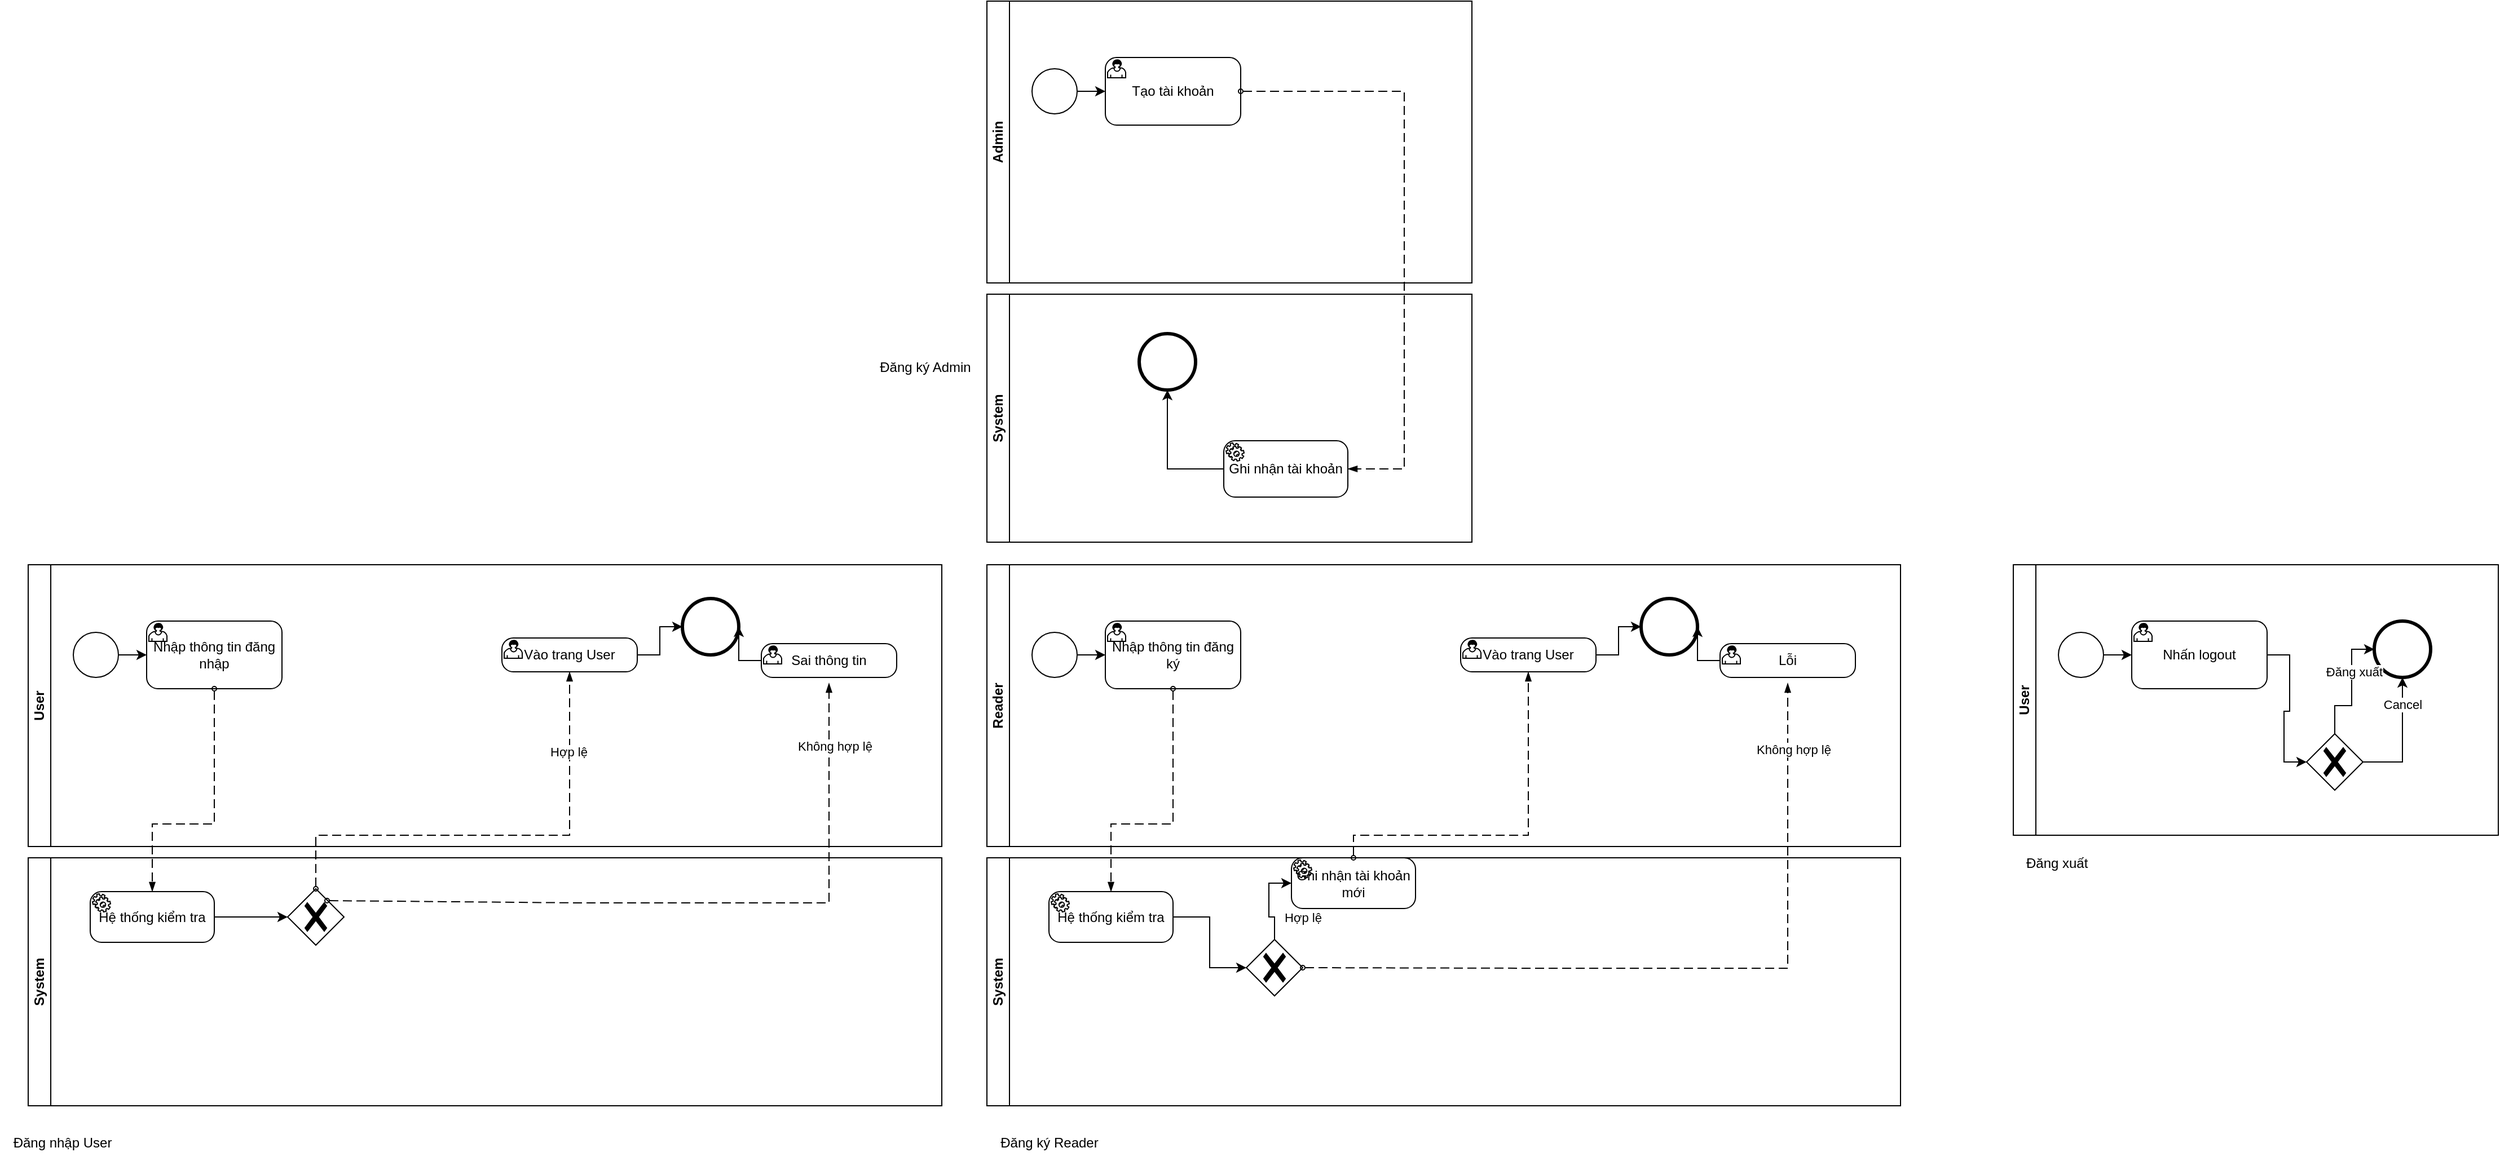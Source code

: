 <mxfile version="24.7.8" pages="3">
  <diagram name="Authentication" id="3GjYnb0qf1AkSoMO1O6U">
    <mxGraphModel dx="1882" dy="1288" grid="1" gridSize="10" guides="1" tooltips="1" connect="1" arrows="1" fold="1" page="1" pageScale="1" pageWidth="850" pageHeight="1100" math="0" shadow="0">
      <root>
        <mxCell id="0" />
        <mxCell id="1" parent="0" />
        <mxCell id="CcucaKl5ggc44aZffSIc-24" value="System" style="swimlane;startSize=20;horizontal=0;html=1;whiteSpace=wrap;" parent="1" vertex="1">
          <mxGeometry x="260" y="960" width="810" height="220" as="geometry" />
        </mxCell>
        <mxCell id="CcucaKl5ggc44aZffSIc-50" value="" style="edgeStyle=orthogonalEdgeStyle;rounded=0;orthogonalLoop=1;jettySize=auto;html=1;" parent="CcucaKl5ggc44aZffSIc-24" source="CcucaKl5ggc44aZffSIc-28" target="CcucaKl5ggc44aZffSIc-49" edge="1">
          <mxGeometry relative="1" as="geometry" />
        </mxCell>
        <mxCell id="CcucaKl5ggc44aZffSIc-28" value="Hệ thống kiểm tra" style="points=[[0.25,0,0],[0.5,0,0],[0.75,0,0],[1,0.25,0],[1,0.5,0],[1,0.75,0],[0.75,1,0],[0.5,1,0],[0.25,1,0],[0,0.75,0],[0,0.5,0],[0,0.25,0]];shape=mxgraph.bpmn.task;whiteSpace=wrap;rectStyle=rounded;size=10;html=1;container=1;expand=0;collapsible=0;taskMarker=service;" parent="CcucaKl5ggc44aZffSIc-24" vertex="1">
          <mxGeometry x="55" y="30" width="110" height="45" as="geometry" />
        </mxCell>
        <mxCell id="CcucaKl5ggc44aZffSIc-49" value="" style="points=[[0.25,0.25,0],[0.5,0,0],[0.75,0.25,0],[1,0.5,0],[0.75,0.75,0],[0.5,1,0],[0.25,0.75,0],[0,0.5,0]];shape=mxgraph.bpmn.gateway2;html=1;verticalLabelPosition=bottom;labelBackgroundColor=#ffffff;verticalAlign=top;align=center;perimeter=rhombusPerimeter;outlineConnect=0;outline=none;symbol=none;gwType=exclusive;" parent="CcucaKl5ggc44aZffSIc-24" vertex="1">
          <mxGeometry x="230" y="27.5" width="50" height="50" as="geometry" />
        </mxCell>
        <mxCell id="CcucaKl5ggc44aZffSIc-29" value="User" style="swimlane;startSize=20;horizontal=0;html=1;whiteSpace=wrap;" parent="1" vertex="1">
          <mxGeometry x="260" y="700" width="810" height="250" as="geometry" />
        </mxCell>
        <mxCell id="CcucaKl5ggc44aZffSIc-30" value="" style="points=[[0.145,0.145,0],[0.5,0,0],[0.855,0.145,0],[1,0.5,0],[0.855,0.855,0],[0.5,1,0],[0.145,0.855,0],[0,0.5,0]];shape=mxgraph.bpmn.event;html=1;verticalLabelPosition=bottom;labelBackgroundColor=#ffffff;verticalAlign=top;align=center;perimeter=ellipsePerimeter;outlineConnect=0;aspect=fixed;outline=standard;symbol=general;" parent="CcucaKl5ggc44aZffSIc-29" vertex="1">
          <mxGeometry x="40" y="60" width="40" height="40" as="geometry" />
        </mxCell>
        <mxCell id="CcucaKl5ggc44aZffSIc-32" value="Nhập thông tin đăng nhập" style="points=[[0.25,0,0],[0.5,0,0],[0.75,0,0],[1,0.25,0],[1,0.5,0],[1,0.75,0],[0.75,1,0],[0.5,1,0],[0.25,1,0],[0,0.75,0],[0,0.5,0],[0,0.25,0]];shape=mxgraph.bpmn.task;whiteSpace=wrap;rectStyle=rounded;size=10;html=1;container=1;expand=0;collapsible=0;taskMarker=user;" parent="CcucaKl5ggc44aZffSIc-29" vertex="1">
          <mxGeometry x="105" y="50" width="120" height="60" as="geometry" />
        </mxCell>
        <mxCell id="CcucaKl5ggc44aZffSIc-33" style="edgeStyle=orthogonalEdgeStyle;rounded=0;orthogonalLoop=1;jettySize=auto;html=1;entryX=0;entryY=0.5;entryDx=0;entryDy=0;entryPerimeter=0;" parent="CcucaKl5ggc44aZffSIc-29" source="CcucaKl5ggc44aZffSIc-30" target="CcucaKl5ggc44aZffSIc-32" edge="1">
          <mxGeometry relative="1" as="geometry" />
        </mxCell>
        <mxCell id="CcucaKl5ggc44aZffSIc-35" value="" style="edgeStyle=orthogonalEdgeStyle;rounded=0;orthogonalLoop=1;jettySize=auto;html=1;entryX=0;entryY=0.5;entryDx=0;entryDy=0;entryPerimeter=0;" parent="CcucaKl5ggc44aZffSIc-29" source="CcucaKl5ggc44aZffSIc-36" target="CcucaKl5ggc44aZffSIc-25" edge="1">
          <mxGeometry relative="1" as="geometry">
            <mxPoint x="580" y="25" as="targetPoint" />
          </mxGeometry>
        </mxCell>
        <mxCell id="CcucaKl5ggc44aZffSIc-36" value="Vào trang User" style="points=[[0.25,0,0],[0.5,0,0],[0.75,0,0],[1,0.25,0],[1,0.5,0],[1,0.75,0],[0.75,1,0],[0.5,1,0],[0.25,1,0],[0,0.75,0],[0,0.5,0],[0,0.25,0]];shape=mxgraph.bpmn.task;whiteSpace=wrap;rectStyle=rounded;size=10;html=1;container=1;expand=0;collapsible=0;taskMarker=user;" parent="CcucaKl5ggc44aZffSIc-29" vertex="1">
          <mxGeometry x="420" y="65" width="120" height="30" as="geometry" />
        </mxCell>
        <mxCell id="CcucaKl5ggc44aZffSIc-25" value="" style="points=[[0.145,0.145,0],[0.5,0,0],[0.855,0.145,0],[1,0.5,0],[0.855,0.855,0],[0.5,1,0],[0.145,0.855,0],[0,0.5,0]];shape=mxgraph.bpmn.event;html=1;verticalLabelPosition=bottom;labelBackgroundColor=#ffffff;verticalAlign=top;align=center;perimeter=ellipsePerimeter;outlineConnect=0;aspect=fixed;outline=end;symbol=terminate2;" parent="CcucaKl5ggc44aZffSIc-29" vertex="1">
          <mxGeometry x="580" y="30" width="50" height="50" as="geometry" />
        </mxCell>
        <mxCell id="CcucaKl5ggc44aZffSIc-47" value="Sai thông tin" style="points=[[0.25,0,0],[0.5,0,0],[0.75,0,0],[1,0.25,0],[1,0.5,0],[1,0.75,0],[0.75,1,0],[0.5,1,0],[0.25,1,0],[0,0.75,0],[0,0.5,0],[0,0.25,0]];shape=mxgraph.bpmn.task;whiteSpace=wrap;rectStyle=rounded;size=10;html=1;container=1;expand=0;collapsible=0;taskMarker=user;" parent="CcucaKl5ggc44aZffSIc-29" vertex="1">
          <mxGeometry x="650" y="70" width="120" height="30" as="geometry" />
        </mxCell>
        <mxCell id="CcucaKl5ggc44aZffSIc-48" style="edgeStyle=orthogonalEdgeStyle;rounded=0;orthogonalLoop=1;jettySize=auto;html=1;entryX=1;entryY=0.5;entryDx=0;entryDy=0;entryPerimeter=0;" parent="CcucaKl5ggc44aZffSIc-29" source="CcucaKl5ggc44aZffSIc-47" target="CcucaKl5ggc44aZffSIc-25" edge="1">
          <mxGeometry relative="1" as="geometry" />
        </mxCell>
        <mxCell id="CcucaKl5ggc44aZffSIc-44" value="" style="dashed=1;dashPattern=8 4;endArrow=blockThin;endFill=1;startArrow=oval;startFill=0;endSize=6;startSize=4;html=1;rounded=0;entryX=0.5;entryY=0;entryDx=0;entryDy=0;entryPerimeter=0;exitX=0.5;exitY=1;exitDx=0;exitDy=0;exitPerimeter=0;" parent="1" source="CcucaKl5ggc44aZffSIc-32" target="CcucaKl5ggc44aZffSIc-28" edge="1">
          <mxGeometry width="160" relative="1" as="geometry">
            <mxPoint x="760" y="890" as="sourcePoint" />
            <mxPoint x="130" y="1110" as="targetPoint" />
            <Array as="points">
              <mxPoint x="425" y="930" />
              <mxPoint x="370" y="930" />
            </Array>
          </mxGeometry>
        </mxCell>
        <mxCell id="CcucaKl5ggc44aZffSIc-51" value="" style="dashed=1;dashPattern=8 4;endArrow=blockThin;endFill=1;startArrow=oval;startFill=0;endSize=6;startSize=4;html=1;rounded=0;entryX=0.5;entryY=1;entryDx=0;entryDy=0;entryPerimeter=0;exitX=0.5;exitY=0;exitDx=0;exitDy=0;exitPerimeter=0;" parent="1" source="CcucaKl5ggc44aZffSIc-49" target="CcucaKl5ggc44aZffSIc-36" edge="1">
          <mxGeometry width="160" relative="1" as="geometry">
            <mxPoint x="435" y="820" as="sourcePoint" />
            <mxPoint x="380" y="1000" as="targetPoint" />
            <Array as="points">
              <mxPoint x="515" y="940" />
              <mxPoint x="740" y="940" />
            </Array>
          </mxGeometry>
        </mxCell>
        <mxCell id="CcucaKl5ggc44aZffSIc-53" value="Hợp lệ" style="edgeLabel;html=1;align=center;verticalAlign=middle;resizable=0;points=[];" parent="CcucaKl5ggc44aZffSIc-51" vertex="1" connectable="0">
          <mxGeometry x="0.659" y="1" relative="1" as="geometry">
            <mxPoint as="offset" />
          </mxGeometry>
        </mxCell>
        <mxCell id="CcucaKl5ggc44aZffSIc-52" value="" style="dashed=1;dashPattern=8 4;endArrow=blockThin;endFill=1;startArrow=oval;startFill=0;endSize=6;startSize=4;html=1;rounded=0;exitX=0.5;exitY=0;exitDx=0;exitDy=0;exitPerimeter=0;" parent="1" edge="1">
          <mxGeometry width="160" relative="1" as="geometry">
            <mxPoint x="525" y="998" as="sourcePoint" />
            <mxPoint x="970" y="805" as="targetPoint" />
            <Array as="points">
              <mxPoint x="750" y="1000" />
              <mxPoint x="970" y="1000" />
            </Array>
          </mxGeometry>
        </mxCell>
        <mxCell id="CcucaKl5ggc44aZffSIc-54" value="Không hợp lệ" style="edgeLabel;html=1;align=center;verticalAlign=middle;resizable=0;points=[];" parent="CcucaKl5ggc44aZffSIc-52" vertex="1" connectable="0">
          <mxGeometry x="0.827" y="-5" relative="1" as="geometry">
            <mxPoint as="offset" />
          </mxGeometry>
        </mxCell>
        <mxCell id="CcucaKl5ggc44aZffSIc-78" value="System" style="swimlane;startSize=20;horizontal=0;html=1;whiteSpace=wrap;" parent="1" vertex="1">
          <mxGeometry x="1110" y="960" width="810" height="220" as="geometry" />
        </mxCell>
        <mxCell id="CcucaKl5ggc44aZffSIc-79" value="" style="edgeStyle=orthogonalEdgeStyle;rounded=0;orthogonalLoop=1;jettySize=auto;html=1;" parent="CcucaKl5ggc44aZffSIc-78" source="CcucaKl5ggc44aZffSIc-80" target="CcucaKl5ggc44aZffSIc-81" edge="1">
          <mxGeometry relative="1" as="geometry" />
        </mxCell>
        <mxCell id="CcucaKl5ggc44aZffSIc-80" value="Hệ thống kiểm tra" style="points=[[0.25,0,0],[0.5,0,0],[0.75,0,0],[1,0.25,0],[1,0.5,0],[1,0.75,0],[0.75,1,0],[0.5,1,0],[0.25,1,0],[0,0.75,0],[0,0.5,0],[0,0.25,0]];shape=mxgraph.bpmn.task;whiteSpace=wrap;rectStyle=rounded;size=10;html=1;container=1;expand=0;collapsible=0;taskMarker=service;" parent="CcucaKl5ggc44aZffSIc-78" vertex="1">
          <mxGeometry x="55" y="30" width="110" height="45" as="geometry" />
        </mxCell>
        <mxCell id="CcucaKl5ggc44aZffSIc-81" value="" style="points=[[0.25,0.25,0],[0.5,0,0],[0.75,0.25,0],[1,0.5,0],[0.75,0.75,0],[0.5,1,0],[0.25,0.75,0],[0,0.5,0]];shape=mxgraph.bpmn.gateway2;html=1;verticalLabelPosition=bottom;labelBackgroundColor=#ffffff;verticalAlign=top;align=center;perimeter=rhombusPerimeter;outlineConnect=0;outline=none;symbol=none;gwType=exclusive;" parent="CcucaKl5ggc44aZffSIc-78" vertex="1">
          <mxGeometry x="230" y="72.5" width="50" height="50" as="geometry" />
        </mxCell>
        <mxCell id="CcucaKl5ggc44aZffSIc-96" value="Ghi nhận tài khoản mới" style="points=[[0.25,0,0],[0.5,0,0],[0.75,0,0],[1,0.25,0],[1,0.5,0],[1,0.75,0],[0.75,1,0],[0.5,1,0],[0.25,1,0],[0,0.75,0],[0,0.5,0],[0,0.25,0]];shape=mxgraph.bpmn.task;whiteSpace=wrap;rectStyle=rounded;size=10;html=1;container=1;expand=0;collapsible=0;taskMarker=service;" parent="CcucaKl5ggc44aZffSIc-78" vertex="1">
          <mxGeometry x="270" width="110" height="45" as="geometry" />
        </mxCell>
        <mxCell id="CcucaKl5ggc44aZffSIc-97" style="edgeStyle=orthogonalEdgeStyle;rounded=0;orthogonalLoop=1;jettySize=auto;html=1;entryX=0;entryY=0.5;entryDx=0;entryDy=0;entryPerimeter=0;" parent="CcucaKl5ggc44aZffSIc-78" source="CcucaKl5ggc44aZffSIc-81" target="CcucaKl5ggc44aZffSIc-96" edge="1">
          <mxGeometry relative="1" as="geometry" />
        </mxCell>
        <mxCell id="CcucaKl5ggc44aZffSIc-82" value="Reader" style="swimlane;startSize=20;horizontal=0;html=1;whiteSpace=wrap;" parent="1" vertex="1">
          <mxGeometry x="1110" y="700" width="810" height="250" as="geometry" />
        </mxCell>
        <mxCell id="CcucaKl5ggc44aZffSIc-83" value="" style="points=[[0.145,0.145,0],[0.5,0,0],[0.855,0.145,0],[1,0.5,0],[0.855,0.855,0],[0.5,1,0],[0.145,0.855,0],[0,0.5,0]];shape=mxgraph.bpmn.event;html=1;verticalLabelPosition=bottom;labelBackgroundColor=#ffffff;verticalAlign=top;align=center;perimeter=ellipsePerimeter;outlineConnect=0;aspect=fixed;outline=standard;symbol=general;" parent="CcucaKl5ggc44aZffSIc-82" vertex="1">
          <mxGeometry x="40" y="60" width="40" height="40" as="geometry" />
        </mxCell>
        <mxCell id="CcucaKl5ggc44aZffSIc-84" value="Nhập thông tin đăng ký" style="points=[[0.25,0,0],[0.5,0,0],[0.75,0,0],[1,0.25,0],[1,0.5,0],[1,0.75,0],[0.75,1,0],[0.5,1,0],[0.25,1,0],[0,0.75,0],[0,0.5,0],[0,0.25,0]];shape=mxgraph.bpmn.task;whiteSpace=wrap;rectStyle=rounded;size=10;html=1;container=1;expand=0;collapsible=0;taskMarker=user;" parent="CcucaKl5ggc44aZffSIc-82" vertex="1">
          <mxGeometry x="105" y="50" width="120" height="60" as="geometry" />
        </mxCell>
        <mxCell id="CcucaKl5ggc44aZffSIc-85" style="edgeStyle=orthogonalEdgeStyle;rounded=0;orthogonalLoop=1;jettySize=auto;html=1;entryX=0;entryY=0.5;entryDx=0;entryDy=0;entryPerimeter=0;" parent="CcucaKl5ggc44aZffSIc-82" source="CcucaKl5ggc44aZffSIc-83" target="CcucaKl5ggc44aZffSIc-84" edge="1">
          <mxGeometry relative="1" as="geometry" />
        </mxCell>
        <mxCell id="CcucaKl5ggc44aZffSIc-86" value="" style="edgeStyle=orthogonalEdgeStyle;rounded=0;orthogonalLoop=1;jettySize=auto;html=1;entryX=0;entryY=0.5;entryDx=0;entryDy=0;entryPerimeter=0;" parent="CcucaKl5ggc44aZffSIc-82" source="CcucaKl5ggc44aZffSIc-87" target="CcucaKl5ggc44aZffSIc-88" edge="1">
          <mxGeometry relative="1" as="geometry">
            <mxPoint x="580" y="25" as="targetPoint" />
          </mxGeometry>
        </mxCell>
        <mxCell id="CcucaKl5ggc44aZffSIc-87" value="Vào trang User" style="points=[[0.25,0,0],[0.5,0,0],[0.75,0,0],[1,0.25,0],[1,0.5,0],[1,0.75,0],[0.75,1,0],[0.5,1,0],[0.25,1,0],[0,0.75,0],[0,0.5,0],[0,0.25,0]];shape=mxgraph.bpmn.task;whiteSpace=wrap;rectStyle=rounded;size=10;html=1;container=1;expand=0;collapsible=0;taskMarker=user;" parent="CcucaKl5ggc44aZffSIc-82" vertex="1">
          <mxGeometry x="420" y="65" width="120" height="30" as="geometry" />
        </mxCell>
        <mxCell id="CcucaKl5ggc44aZffSIc-88" value="" style="points=[[0.145,0.145,0],[0.5,0,0],[0.855,0.145,0],[1,0.5,0],[0.855,0.855,0],[0.5,1,0],[0.145,0.855,0],[0,0.5,0]];shape=mxgraph.bpmn.event;html=1;verticalLabelPosition=bottom;labelBackgroundColor=#ffffff;verticalAlign=top;align=center;perimeter=ellipsePerimeter;outlineConnect=0;aspect=fixed;outline=end;symbol=terminate2;" parent="CcucaKl5ggc44aZffSIc-82" vertex="1">
          <mxGeometry x="580" y="30" width="50" height="50" as="geometry" />
        </mxCell>
        <mxCell id="CcucaKl5ggc44aZffSIc-89" value="Lỗi" style="points=[[0.25,0,0],[0.5,0,0],[0.75,0,0],[1,0.25,0],[1,0.5,0],[1,0.75,0],[0.75,1,0],[0.5,1,0],[0.25,1,0],[0,0.75,0],[0,0.5,0],[0,0.25,0]];shape=mxgraph.bpmn.task;whiteSpace=wrap;rectStyle=rounded;size=10;html=1;container=1;expand=0;collapsible=0;taskMarker=user;" parent="CcucaKl5ggc44aZffSIc-82" vertex="1">
          <mxGeometry x="650" y="70" width="120" height="30" as="geometry" />
        </mxCell>
        <mxCell id="CcucaKl5ggc44aZffSIc-90" style="edgeStyle=orthogonalEdgeStyle;rounded=0;orthogonalLoop=1;jettySize=auto;html=1;entryX=1;entryY=0.5;entryDx=0;entryDy=0;entryPerimeter=0;" parent="CcucaKl5ggc44aZffSIc-82" source="CcucaKl5ggc44aZffSIc-89" target="CcucaKl5ggc44aZffSIc-88" edge="1">
          <mxGeometry relative="1" as="geometry" />
        </mxCell>
        <mxCell id="CcucaKl5ggc44aZffSIc-91" value="" style="dashed=1;dashPattern=8 4;endArrow=blockThin;endFill=1;startArrow=oval;startFill=0;endSize=6;startSize=4;html=1;rounded=0;entryX=0.5;entryY=0;entryDx=0;entryDy=0;entryPerimeter=0;exitX=0.5;exitY=1;exitDx=0;exitDy=0;exitPerimeter=0;" parent="1" source="CcucaKl5ggc44aZffSIc-84" target="CcucaKl5ggc44aZffSIc-80" edge="1">
          <mxGeometry width="160" relative="1" as="geometry">
            <mxPoint x="1610" y="890" as="sourcePoint" />
            <mxPoint x="980" y="1110" as="targetPoint" />
            <Array as="points">
              <mxPoint x="1275" y="930" />
              <mxPoint x="1220" y="930" />
            </Array>
          </mxGeometry>
        </mxCell>
        <mxCell id="CcucaKl5ggc44aZffSIc-92" value="" style="dashed=1;dashPattern=8 4;endArrow=blockThin;endFill=1;startArrow=oval;startFill=0;endSize=6;startSize=4;html=1;rounded=0;entryX=0.5;entryY=1;entryDx=0;entryDy=0;entryPerimeter=0;exitX=0.5;exitY=0;exitDx=0;exitDy=0;exitPerimeter=0;" parent="1" source="CcucaKl5ggc44aZffSIc-96" target="CcucaKl5ggc44aZffSIc-87" edge="1">
          <mxGeometry width="160" relative="1" as="geometry">
            <mxPoint x="1285" y="820" as="sourcePoint" />
            <mxPoint x="1230" y="1000" as="targetPoint" />
            <Array as="points">
              <mxPoint x="1435" y="940" />
              <mxPoint x="1590" y="940" />
            </Array>
          </mxGeometry>
        </mxCell>
        <mxCell id="CcucaKl5ggc44aZffSIc-93" value="Hợp lệ" style="edgeLabel;html=1;align=center;verticalAlign=middle;resizable=0;points=[];" parent="CcucaKl5ggc44aZffSIc-92" vertex="1" connectable="0">
          <mxGeometry x="0.659" y="1" relative="1" as="geometry">
            <mxPoint x="-199" y="163" as="offset" />
          </mxGeometry>
        </mxCell>
        <mxCell id="CcucaKl5ggc44aZffSIc-94" value="" style="dashed=1;dashPattern=8 4;endArrow=blockThin;endFill=1;startArrow=oval;startFill=0;endSize=6;startSize=4;html=1;rounded=0;exitX=1;exitY=0.5;exitDx=0;exitDy=0;exitPerimeter=0;" parent="1" source="CcucaKl5ggc44aZffSIc-81" edge="1">
          <mxGeometry width="160" relative="1" as="geometry">
            <mxPoint x="1375" y="998" as="sourcePoint" />
            <mxPoint x="1820" y="805" as="targetPoint" />
            <Array as="points">
              <mxPoint x="1600" y="1058" />
              <mxPoint x="1820" y="1058" />
            </Array>
          </mxGeometry>
        </mxCell>
        <mxCell id="CcucaKl5ggc44aZffSIc-95" value="Không hợp lệ" style="edgeLabel;html=1;align=center;verticalAlign=middle;resizable=0;points=[];" parent="CcucaKl5ggc44aZffSIc-94" vertex="1" connectable="0">
          <mxGeometry x="0.827" y="-5" relative="1" as="geometry">
            <mxPoint as="offset" />
          </mxGeometry>
        </mxCell>
        <mxCell id="CcucaKl5ggc44aZffSIc-98" value="System" style="swimlane;startSize=20;horizontal=0;html=1;whiteSpace=wrap;" parent="1" vertex="1">
          <mxGeometry x="1110" y="460" width="430" height="220" as="geometry" />
        </mxCell>
        <mxCell id="CcucaKl5ggc44aZffSIc-99" value="" style="points=[[0.145,0.145,0],[0.5,0,0],[0.855,0.145,0],[1,0.5,0],[0.855,0.855,0],[0.5,1,0],[0.145,0.855,0],[0,0.5,0]];shape=mxgraph.bpmn.event;html=1;verticalLabelPosition=bottom;labelBackgroundColor=#ffffff;verticalAlign=top;align=center;perimeter=ellipsePerimeter;outlineConnect=0;aspect=fixed;outline=end;symbol=terminate2;" parent="CcucaKl5ggc44aZffSIc-98" vertex="1">
          <mxGeometry x="135" y="35" width="50" height="50" as="geometry" />
        </mxCell>
        <mxCell id="CcucaKl5ggc44aZffSIc-100" value="Ghi nhận tài khoản" style="points=[[0.25,0,0],[0.5,0,0],[0.75,0,0],[1,0.25,0],[1,0.5,0],[1,0.75,0],[0.75,1,0],[0.5,1,0],[0.25,1,0],[0,0.75,0],[0,0.5,0],[0,0.25,0]];shape=mxgraph.bpmn.task;whiteSpace=wrap;rectStyle=rounded;size=10;html=1;container=1;expand=0;collapsible=0;taskMarker=service;" parent="CcucaKl5ggc44aZffSIc-98" vertex="1">
          <mxGeometry x="210" y="130" width="110" height="50" as="geometry" />
        </mxCell>
        <mxCell id="CcucaKl5ggc44aZffSIc-101" style="edgeStyle=orthogonalEdgeStyle;rounded=0;orthogonalLoop=1;jettySize=auto;html=1;entryX=0.5;entryY=1;entryDx=0;entryDy=0;entryPerimeter=0;" parent="CcucaKl5ggc44aZffSIc-98" source="CcucaKl5ggc44aZffSIc-100" target="CcucaKl5ggc44aZffSIc-99" edge="1">
          <mxGeometry relative="1" as="geometry" />
        </mxCell>
        <mxCell id="CcucaKl5ggc44aZffSIc-103" value="Admin" style="swimlane;startSize=20;horizontal=0;html=1;whiteSpace=wrap;" parent="1" vertex="1">
          <mxGeometry x="1110" y="200" width="430" height="250" as="geometry" />
        </mxCell>
        <mxCell id="CcucaKl5ggc44aZffSIc-104" value="" style="points=[[0.145,0.145,0],[0.5,0,0],[0.855,0.145,0],[1,0.5,0],[0.855,0.855,0],[0.5,1,0],[0.145,0.855,0],[0,0.5,0]];shape=mxgraph.bpmn.event;html=1;verticalLabelPosition=bottom;labelBackgroundColor=#ffffff;verticalAlign=top;align=center;perimeter=ellipsePerimeter;outlineConnect=0;aspect=fixed;outline=standard;symbol=general;" parent="CcucaKl5ggc44aZffSIc-103" vertex="1">
          <mxGeometry x="40" y="60" width="40" height="40" as="geometry" />
        </mxCell>
        <mxCell id="CcucaKl5ggc44aZffSIc-106" value="Tạo tài khoản" style="points=[[0.25,0,0],[0.5,0,0],[0.75,0,0],[1,0.25,0],[1,0.5,0],[1,0.75,0],[0.75,1,0],[0.5,1,0],[0.25,1,0],[0,0.75,0],[0,0.5,0],[0,0.25,0]];shape=mxgraph.bpmn.task;whiteSpace=wrap;rectStyle=rounded;size=10;html=1;container=1;expand=0;collapsible=0;taskMarker=user;" parent="CcucaKl5ggc44aZffSIc-103" vertex="1">
          <mxGeometry x="105" y="50" width="120" height="60" as="geometry" />
        </mxCell>
        <mxCell id="CcucaKl5ggc44aZffSIc-107" style="edgeStyle=orthogonalEdgeStyle;rounded=0;orthogonalLoop=1;jettySize=auto;html=1;entryX=0;entryY=0.5;entryDx=0;entryDy=0;entryPerimeter=0;" parent="CcucaKl5ggc44aZffSIc-103" source="CcucaKl5ggc44aZffSIc-104" target="CcucaKl5ggc44aZffSIc-106" edge="1">
          <mxGeometry relative="1" as="geometry" />
        </mxCell>
        <mxCell id="CcucaKl5ggc44aZffSIc-117" value="" style="dashed=1;dashPattern=8 4;endArrow=blockThin;endFill=1;startArrow=oval;startFill=0;endSize=6;startSize=4;html=1;rounded=0;exitX=1;exitY=0.5;exitDx=0;exitDy=0;exitPerimeter=0;entryX=1;entryY=0.5;entryDx=0;entryDy=0;entryPerimeter=0;" parent="1" source="CcucaKl5ggc44aZffSIc-106" target="CcucaKl5ggc44aZffSIc-100" edge="1">
          <mxGeometry width="160" relative="1" as="geometry">
            <mxPoint x="1810" y="225" as="sourcePoint" />
            <mxPoint x="1440" y="625" as="targetPoint" />
            <Array as="points">
              <mxPoint x="1480" y="280" />
              <mxPoint x="1480" y="615" />
            </Array>
          </mxGeometry>
        </mxCell>
        <mxCell id="WDjFCIjCsiTLIUgFWdW4-12" value="User" style="swimlane;startSize=20;horizontal=0;html=1;whiteSpace=wrap;" parent="1" vertex="1">
          <mxGeometry x="2020" y="700" width="430" height="240" as="geometry" />
        </mxCell>
        <mxCell id="WDjFCIjCsiTLIUgFWdW4-13" value="" style="points=[[0.145,0.145,0],[0.5,0,0],[0.855,0.145,0],[1,0.5,0],[0.855,0.855,0],[0.5,1,0],[0.145,0.855,0],[0,0.5,0]];shape=mxgraph.bpmn.event;html=1;verticalLabelPosition=bottom;labelBackgroundColor=#ffffff;verticalAlign=top;align=center;perimeter=ellipsePerimeter;outlineConnect=0;aspect=fixed;outline=standard;symbol=general;" parent="WDjFCIjCsiTLIUgFWdW4-12" vertex="1">
          <mxGeometry x="40" y="60" width="40" height="40" as="geometry" />
        </mxCell>
        <mxCell id="WDjFCIjCsiTLIUgFWdW4-14" value="Nhấn logout" style="points=[[0.25,0,0],[0.5,0,0],[0.75,0,0],[1,0.25,0],[1,0.5,0],[1,0.75,0],[0.75,1,0],[0.5,1,0],[0.25,1,0],[0,0.75,0],[0,0.5,0],[0,0.25,0]];shape=mxgraph.bpmn.task;whiteSpace=wrap;rectStyle=rounded;size=10;html=1;container=1;expand=0;collapsible=0;taskMarker=user;" parent="WDjFCIjCsiTLIUgFWdW4-12" vertex="1">
          <mxGeometry x="105" y="50" width="120" height="60" as="geometry" />
        </mxCell>
        <mxCell id="WDjFCIjCsiTLIUgFWdW4-15" style="edgeStyle=orthogonalEdgeStyle;rounded=0;orthogonalLoop=1;jettySize=auto;html=1;entryX=0;entryY=0.5;entryDx=0;entryDy=0;entryPerimeter=0;" parent="WDjFCIjCsiTLIUgFWdW4-12" source="WDjFCIjCsiTLIUgFWdW4-13" target="WDjFCIjCsiTLIUgFWdW4-14" edge="1">
          <mxGeometry relative="1" as="geometry" />
        </mxCell>
        <mxCell id="WDjFCIjCsiTLIUgFWdW4-21" style="edgeStyle=orthogonalEdgeStyle;rounded=0;orthogonalLoop=1;jettySize=auto;html=1;" parent="WDjFCIjCsiTLIUgFWdW4-12" source="WDjFCIjCsiTLIUgFWdW4-18" target="WDjFCIjCsiTLIUgFWdW4-19" edge="1">
          <mxGeometry relative="1" as="geometry" />
        </mxCell>
        <mxCell id="WDjFCIjCsiTLIUgFWdW4-22" value="Cancel" style="edgeLabel;html=1;align=center;verticalAlign=middle;resizable=0;points=[];" parent="WDjFCIjCsiTLIUgFWdW4-21" vertex="1" connectable="0">
          <mxGeometry x="0.57" relative="1" as="geometry">
            <mxPoint as="offset" />
          </mxGeometry>
        </mxCell>
        <mxCell id="WDjFCIjCsiTLIUgFWdW4-18" value="" style="points=[[0.25,0.25,0],[0.5,0,0],[0.75,0.25,0],[1,0.5,0],[0.75,0.75,0],[0.5,1,0],[0.25,0.75,0],[0,0.5,0]];shape=mxgraph.bpmn.gateway2;html=1;verticalLabelPosition=bottom;labelBackgroundColor=#ffffff;verticalAlign=top;align=center;perimeter=rhombusPerimeter;outlineConnect=0;outline=none;symbol=none;gwType=exclusive;" parent="WDjFCIjCsiTLIUgFWdW4-12" vertex="1">
          <mxGeometry x="260" y="150" width="50" height="50" as="geometry" />
        </mxCell>
        <mxCell id="WDjFCIjCsiTLIUgFWdW4-19" value="" style="points=[[0.145,0.145,0],[0.5,0,0],[0.855,0.145,0],[1,0.5,0],[0.855,0.855,0],[0.5,1,0],[0.145,0.855,0],[0,0.5,0]];shape=mxgraph.bpmn.event;html=1;verticalLabelPosition=bottom;labelBackgroundColor=#ffffff;verticalAlign=top;align=center;perimeter=ellipsePerimeter;outlineConnect=0;aspect=fixed;outline=end;symbol=terminate2;" parent="WDjFCIjCsiTLIUgFWdW4-12" vertex="1">
          <mxGeometry x="320" y="50" width="50" height="50" as="geometry" />
        </mxCell>
        <mxCell id="WDjFCIjCsiTLIUgFWdW4-20" style="edgeStyle=orthogonalEdgeStyle;rounded=0;orthogonalLoop=1;jettySize=auto;html=1;entryX=0;entryY=0.5;entryDx=0;entryDy=0;entryPerimeter=0;" parent="WDjFCIjCsiTLIUgFWdW4-12" source="WDjFCIjCsiTLIUgFWdW4-18" target="WDjFCIjCsiTLIUgFWdW4-19" edge="1">
          <mxGeometry relative="1" as="geometry">
            <Array as="points">
              <mxPoint x="285" y="125" />
              <mxPoint x="300" y="125" />
              <mxPoint x="300" y="75" />
            </Array>
          </mxGeometry>
        </mxCell>
        <mxCell id="WDjFCIjCsiTLIUgFWdW4-23" value="Đăng xuất" style="edgeLabel;html=1;align=center;verticalAlign=middle;resizable=0;points=[];" parent="WDjFCIjCsiTLIUgFWdW4-20" vertex="1" connectable="0">
          <mxGeometry x="0.271" y="-2" relative="1" as="geometry">
            <mxPoint as="offset" />
          </mxGeometry>
        </mxCell>
        <mxCell id="WDjFCIjCsiTLIUgFWdW4-24" style="edgeStyle=orthogonalEdgeStyle;rounded=0;orthogonalLoop=1;jettySize=auto;html=1;entryX=0;entryY=0.5;entryDx=0;entryDy=0;entryPerimeter=0;" parent="WDjFCIjCsiTLIUgFWdW4-12" source="WDjFCIjCsiTLIUgFWdW4-14" target="WDjFCIjCsiTLIUgFWdW4-18" edge="1">
          <mxGeometry relative="1" as="geometry" />
        </mxCell>
        <mxCell id="O3qtAS5RajpahUFmrEeg-1" value="Đăng nhập User" style="text;html=1;align=center;verticalAlign=middle;resizable=0;points=[];autosize=1;strokeColor=none;fillColor=none;" vertex="1" parent="1">
          <mxGeometry x="235" y="1198" width="110" height="30" as="geometry" />
        </mxCell>
        <mxCell id="O3qtAS5RajpahUFmrEeg-2" value="Đăng ký Reader" style="text;html=1;align=center;verticalAlign=middle;resizable=0;points=[];autosize=1;strokeColor=none;fillColor=none;" vertex="1" parent="1">
          <mxGeometry x="1110" y="1198" width="110" height="30" as="geometry" />
        </mxCell>
        <mxCell id="O3qtAS5RajpahUFmrEeg-3" value="Đăng ký Admin" style="text;html=1;align=center;verticalAlign=middle;resizable=0;points=[];autosize=1;strokeColor=none;fillColor=none;" vertex="1" parent="1">
          <mxGeometry x="1005" y="510" width="100" height="30" as="geometry" />
        </mxCell>
        <mxCell id="O3qtAS5RajpahUFmrEeg-4" value="Đăng xuất&amp;nbsp;" style="text;html=1;align=center;verticalAlign=middle;resizable=0;points=[];autosize=1;strokeColor=none;fillColor=none;" vertex="1" parent="1">
          <mxGeometry x="2020" y="950" width="80" height="30" as="geometry" />
        </mxCell>
      </root>
    </mxGraphModel>
  </diagram>
  <diagram id="MET3C-CFrgxS6stk128-" name="Reader">
    <mxGraphModel dx="1344" dy="920" grid="1" gridSize="10" guides="1" tooltips="1" connect="1" arrows="1" fold="1" page="1" pageScale="1" pageWidth="850" pageHeight="1100" math="0" shadow="0">
      <root>
        <mxCell id="0" />
        <mxCell id="1" parent="0" />
        <mxCell id="cR5lHlKnC5zJ76b4ZYKU-1" value="System" style="swimlane;startSize=20;horizontal=0;html=1;whiteSpace=wrap;" parent="1" vertex="1">
          <mxGeometry x="260" y="440" width="970" height="220" as="geometry" />
        </mxCell>
        <mxCell id="cR5lHlKnC5zJ76b4ZYKU-40" value="" style="edgeStyle=orthogonalEdgeStyle;rounded=0;orthogonalLoop=1;jettySize=auto;html=1;" parent="cR5lHlKnC5zJ76b4ZYKU-1" source="cR5lHlKnC5zJ76b4ZYKU-5" target="cR5lHlKnC5zJ76b4ZYKU-39" edge="1">
          <mxGeometry relative="1" as="geometry" />
        </mxCell>
        <mxCell id="cR5lHlKnC5zJ76b4ZYKU-5" value="Nhận yêu cầu" style="points=[[0.25,0,0],[0.5,0,0],[0.75,0,0],[1,0.25,0],[1,0.5,0],[1,0.75,0],[0.75,1,0],[0.5,1,0],[0.25,1,0],[0,0.75,0],[0,0.5,0],[0,0.25,0]];shape=mxgraph.bpmn.task;whiteSpace=wrap;rectStyle=rounded;size=10;html=1;container=1;expand=0;collapsible=0;taskMarker=service;" parent="cR5lHlKnC5zJ76b4ZYKU-1" vertex="1">
          <mxGeometry x="390" y="20" width="110" height="45" as="geometry" />
        </mxCell>
        <mxCell id="cR5lHlKnC5zJ76b4ZYKU-27" value="Nhận yêu cầu" style="points=[[0.25,0,0],[0.5,0,0],[0.75,0,0],[1,0.25,0],[1,0.5,0],[1,0.75,0],[0.75,1,0],[0.5,1,0],[0.25,1,0],[0,0.75,0],[0,0.5,0],[0,0.25,0]];shape=mxgraph.bpmn.task;whiteSpace=wrap;rectStyle=rounded;size=10;html=1;container=1;expand=0;collapsible=0;taskMarker=service;" parent="cR5lHlKnC5zJ76b4ZYKU-1" vertex="1">
          <mxGeometry x="70" y="50" width="110" height="45" as="geometry" />
        </mxCell>
        <mxCell id="cR5lHlKnC5zJ76b4ZYKU-28" value="" style="points=[[0.25,0.25,0],[0.5,0,0],[0.75,0.25,0],[1,0.5,0],[0.75,0.75,0],[0.5,1,0],[0.25,0.75,0],[0,0.5,0]];shape=mxgraph.bpmn.gateway2;html=1;verticalLabelPosition=bottom;labelBackgroundColor=#ffffff;verticalAlign=top;align=center;perimeter=rhombusPerimeter;outlineConnect=0;outline=none;symbol=none;gwType=exclusive;" parent="cR5lHlKnC5zJ76b4ZYKU-1" vertex="1">
          <mxGeometry x="50" y="120" width="50" height="50" as="geometry" />
        </mxCell>
        <mxCell id="cR5lHlKnC5zJ76b4ZYKU-29" style="edgeStyle=orthogonalEdgeStyle;rounded=0;orthogonalLoop=1;jettySize=auto;html=1;entryX=0.5;entryY=0;entryDx=0;entryDy=0;entryPerimeter=0;" parent="cR5lHlKnC5zJ76b4ZYKU-1" source="cR5lHlKnC5zJ76b4ZYKU-27" target="cR5lHlKnC5zJ76b4ZYKU-28" edge="1">
          <mxGeometry relative="1" as="geometry" />
        </mxCell>
        <mxCell id="cR5lHlKnC5zJ76b4ZYKU-43" value="" style="edgeStyle=orthogonalEdgeStyle;rounded=0;orthogonalLoop=1;jettySize=auto;html=1;" parent="cR5lHlKnC5zJ76b4ZYKU-1" source="cR5lHlKnC5zJ76b4ZYKU-39" target="cR5lHlKnC5zJ76b4ZYKU-41" edge="1">
          <mxGeometry relative="1" as="geometry" />
        </mxCell>
        <mxCell id="cR5lHlKnC5zJ76b4ZYKU-39" value="" style="points=[[0.25,0.25,0],[0.5,0,0],[0.75,0.25,0],[1,0.5,0],[0.75,0.75,0],[0.5,1,0],[0.25,0.75,0],[0,0.5,0]];shape=mxgraph.bpmn.gateway2;html=1;verticalLabelPosition=bottom;labelBackgroundColor=#ffffff;verticalAlign=top;align=center;perimeter=rhombusPerimeter;outlineConnect=0;outline=none;symbol=none;gwType=exclusive;" parent="cR5lHlKnC5zJ76b4ZYKU-1" vertex="1">
          <mxGeometry x="410" y="100" width="50" height="50" as="geometry" />
        </mxCell>
        <mxCell id="cR5lHlKnC5zJ76b4ZYKU-44" value="" style="edgeStyle=orthogonalEdgeStyle;rounded=0;orthogonalLoop=1;jettySize=auto;html=1;" parent="cR5lHlKnC5zJ76b4ZYKU-1" source="cR5lHlKnC5zJ76b4ZYKU-41" target="cR5lHlKnC5zJ76b4ZYKU-42" edge="1">
          <mxGeometry relative="1" as="geometry" />
        </mxCell>
        <mxCell id="cR5lHlKnC5zJ76b4ZYKU-41" value="" style="points=[[0.25,0.25,0],[0.5,0,0],[0.75,0.25,0],[1,0.5,0],[0.75,0.75,0],[0.5,1,0],[0.25,0.75,0],[0,0.5,0]];shape=mxgraph.bpmn.gateway2;html=1;verticalLabelPosition=bottom;labelBackgroundColor=#ffffff;verticalAlign=top;align=center;perimeter=rhombusPerimeter;outlineConnect=0;outline=none;symbol=none;gwType=exclusive;" parent="cR5lHlKnC5zJ76b4ZYKU-1" vertex="1">
          <mxGeometry x="500" y="100" width="50" height="50" as="geometry" />
        </mxCell>
        <mxCell id="cR5lHlKnC5zJ76b4ZYKU-42" value="" style="points=[[0.25,0.25,0],[0.5,0,0],[0.75,0.25,0],[1,0.5,0],[0.75,0.75,0],[0.5,1,0],[0.25,0.75,0],[0,0.5,0]];shape=mxgraph.bpmn.gateway2;html=1;verticalLabelPosition=bottom;labelBackgroundColor=#ffffff;verticalAlign=top;align=center;perimeter=rhombusPerimeter;outlineConnect=0;outline=none;symbol=none;gwType=exclusive;" parent="cR5lHlKnC5zJ76b4ZYKU-1" vertex="1">
          <mxGeometry x="600" y="100" width="50" height="50" as="geometry" />
        </mxCell>
        <mxCell id="cR5lHlKnC5zJ76b4ZYKU-45" value="K quá hạn" style="text;html=1;align=center;verticalAlign=middle;resizable=0;points=[];autosize=1;strokeColor=none;fillColor=none;" parent="cR5lHlKnC5zJ76b4ZYKU-1" vertex="1">
          <mxGeometry x="440" y="95" width="80" height="30" as="geometry" />
        </mxCell>
        <mxCell id="cR5lHlKnC5zJ76b4ZYKU-46" value="Đặt giới hạn" style="text;html=1;align=center;verticalAlign=middle;resizable=0;points=[];autosize=1;strokeColor=none;fillColor=none;" parent="cR5lHlKnC5zJ76b4ZYKU-1" vertex="1">
          <mxGeometry x="525" y="90" width="90" height="30" as="geometry" />
        </mxCell>
        <mxCell id="cR5lHlKnC5zJ76b4ZYKU-6" value="Reader" style="swimlane;startSize=20;horizontal=0;html=1;whiteSpace=wrap;" parent="1" vertex="1">
          <mxGeometry x="260" y="180" width="970" height="250" as="geometry" />
        </mxCell>
        <mxCell id="cR5lHlKnC5zJ76b4ZYKU-7" value="" style="points=[[0.145,0.145,0],[0.5,0,0],[0.855,0.145,0],[1,0.5,0],[0.855,0.855,0],[0.5,1,0],[0.145,0.855,0],[0,0.5,0]];shape=mxgraph.bpmn.event;html=1;verticalLabelPosition=bottom;labelBackgroundColor=#ffffff;verticalAlign=top;align=center;perimeter=ellipsePerimeter;outlineConnect=0;aspect=fixed;outline=standard;symbol=general;" parent="cR5lHlKnC5zJ76b4ZYKU-6" vertex="1">
          <mxGeometry x="40" y="60" width="40" height="40" as="geometry" />
        </mxCell>
        <mxCell id="cR5lHlKnC5zJ76b4ZYKU-25" value="" style="edgeStyle=orthogonalEdgeStyle;rounded=0;orthogonalLoop=1;jettySize=auto;html=1;" parent="cR5lHlKnC5zJ76b4ZYKU-6" source="cR5lHlKnC5zJ76b4ZYKU-9" target="cR5lHlKnC5zJ76b4ZYKU-24" edge="1">
          <mxGeometry relative="1" as="geometry" />
        </mxCell>
        <mxCell id="cR5lHlKnC5zJ76b4ZYKU-9" value="Chọn tab Explore" style="points=[[0.25,0,0],[0.5,0,0],[0.75,0,0],[1,0.25,0],[1,0.5,0],[1,0.75,0],[0.75,1,0],[0.5,1,0],[0.25,1,0],[0,0.75,0],[0,0.5,0],[0,0.25,0]];shape=mxgraph.bpmn.task;whiteSpace=wrap;rectStyle=rounded;size=10;html=1;container=1;expand=0;collapsible=0;taskMarker=user;" parent="cR5lHlKnC5zJ76b4ZYKU-6" vertex="1">
          <mxGeometry x="105" y="50" width="120" height="60" as="geometry" />
        </mxCell>
        <mxCell id="cR5lHlKnC5zJ76b4ZYKU-10" style="edgeStyle=orthogonalEdgeStyle;rounded=0;orthogonalLoop=1;jettySize=auto;html=1;entryX=0;entryY=0.5;entryDx=0;entryDy=0;entryPerimeter=0;" parent="cR5lHlKnC5zJ76b4ZYKU-6" source="cR5lHlKnC5zJ76b4ZYKU-7" target="cR5lHlKnC5zJ76b4ZYKU-9" edge="1">
          <mxGeometry relative="1" as="geometry" />
        </mxCell>
        <mxCell id="cR5lHlKnC5zJ76b4ZYKU-11" value="" style="points=[[0.25,0.25,0],[0.5,0,0],[0.75,0.25,0],[1,0.5,0],[0.75,0.75,0],[0.5,1,0],[0.25,0.75,0],[0,0.5,0]];shape=mxgraph.bpmn.gateway2;html=1;verticalLabelPosition=bottom;labelBackgroundColor=#ffffff;verticalAlign=top;align=center;perimeter=rhombusPerimeter;outlineConnect=0;outline=none;symbol=none;gwType=parallel;" parent="cR5lHlKnC5zJ76b4ZYKU-6" vertex="1">
          <mxGeometry x="270" y="55" width="50" height="50" as="geometry" />
        </mxCell>
        <mxCell id="cR5lHlKnC5zJ76b4ZYKU-13" value="Xem review" style="points=[[0.25,0,0],[0.5,0,0],[0.75,0,0],[1,0.25,0],[1,0.5,0],[1,0.75,0],[0.75,1,0],[0.5,1,0],[0.25,1,0],[0,0.75,0],[0,0.5,0],[0,0.25,0]];shape=mxgraph.bpmn.task;whiteSpace=wrap;rectStyle=rounded;size=10;html=1;container=1;expand=0;collapsible=0;taskMarker=user;" parent="cR5lHlKnC5zJ76b4ZYKU-6" vertex="1">
          <mxGeometry x="380" y="10" width="120" height="30" as="geometry" />
        </mxCell>
        <mxCell id="cR5lHlKnC5zJ76b4ZYKU-14" value="Mượn sách" style="points=[[0.25,0,0],[0.5,0,0],[0.75,0,0],[1,0.25,0],[1,0.5,0],[1,0.75,0],[0.75,1,0],[0.5,1,0],[0.25,1,0],[0,0.75,0],[0,0.5,0],[0,0.25,0]];shape=mxgraph.bpmn.task;whiteSpace=wrap;rectStyle=rounded;size=10;html=1;container=1;expand=0;collapsible=0;taskMarker=user;" parent="cR5lHlKnC5zJ76b4ZYKU-6" vertex="1">
          <mxGeometry x="380" y="110" width="120" height="40" as="geometry" />
        </mxCell>
        <mxCell id="cR5lHlKnC5zJ76b4ZYKU-15" style="edgeStyle=orthogonalEdgeStyle;rounded=0;orthogonalLoop=1;jettySize=auto;html=1;entryX=0;entryY=0.5;entryDx=0;entryDy=0;entryPerimeter=0;" parent="cR5lHlKnC5zJ76b4ZYKU-6" source="cR5lHlKnC5zJ76b4ZYKU-11" target="cR5lHlKnC5zJ76b4ZYKU-13" edge="1">
          <mxGeometry relative="1" as="geometry" />
        </mxCell>
        <mxCell id="cR5lHlKnC5zJ76b4ZYKU-16" style="edgeStyle=orthogonalEdgeStyle;rounded=0;orthogonalLoop=1;jettySize=auto;html=1;entryX=0;entryY=0.5;entryDx=0;entryDy=0;entryPerimeter=0;" parent="cR5lHlKnC5zJ76b4ZYKU-6" source="cR5lHlKnC5zJ76b4ZYKU-11" target="cR5lHlKnC5zJ76b4ZYKU-14" edge="1">
          <mxGeometry relative="1" as="geometry" />
        </mxCell>
        <mxCell id="cR5lHlKnC5zJ76b4ZYKU-24" value="Tìm sách" style="points=[[0.25,0,0],[0.5,0,0],[0.75,0,0],[1,0.25,0],[1,0.5,0],[1,0.75,0],[0.75,1,0],[0.5,1,0],[0.25,1,0],[0,0.75,0],[0,0.5,0],[0,0.25,0]];shape=mxgraph.bpmn.task;whiteSpace=wrap;rectStyle=rounded;size=10;html=1;container=1;expand=0;collapsible=0;taskMarker=user;" parent="cR5lHlKnC5zJ76b4ZYKU-6" vertex="1">
          <mxGeometry x="70" y="140" width="120" height="60" as="geometry" />
        </mxCell>
        <mxCell id="cR5lHlKnC5zJ76b4ZYKU-30" style="edgeStyle=orthogonalEdgeStyle;rounded=0;orthogonalLoop=1;jettySize=auto;html=1;entryX=0.5;entryY=0;entryDx=0;entryDy=0;entryPerimeter=0;" parent="cR5lHlKnC5zJ76b4ZYKU-6" source="cR5lHlKnC5zJ76b4ZYKU-13" target="cR5lHlKnC5zJ76b4ZYKU-14" edge="1">
          <mxGeometry relative="1" as="geometry" />
        </mxCell>
        <mxCell id="cR5lHlKnC5zJ76b4ZYKU-31" value="Hiển thị sách" style="points=[[0.25,0,0],[0.5,0,0],[0.75,0,0],[1,0.25,0],[1,0.5,0],[1,0.75,0],[0.75,1,0],[0.5,1,0],[0.25,1,0],[0,0.75,0],[0,0.5,0],[0,0.25,0]];shape=mxgraph.bpmn.task;whiteSpace=wrap;rectStyle=rounded;size=10;html=1;container=1;expand=0;collapsible=0;taskMarker=service;" parent="cR5lHlKnC5zJ76b4ZYKU-6" vertex="1">
          <mxGeometry x="210" y="140" width="110" height="45" as="geometry" />
        </mxCell>
        <mxCell id="cR5lHlKnC5zJ76b4ZYKU-32" style="edgeStyle=orthogonalEdgeStyle;rounded=0;orthogonalLoop=1;jettySize=auto;html=1;entryX=0.5;entryY=1;entryDx=0;entryDy=0;entryPerimeter=0;" parent="cR5lHlKnC5zJ76b4ZYKU-6" source="cR5lHlKnC5zJ76b4ZYKU-31" target="cR5lHlKnC5zJ76b4ZYKU-11" edge="1">
          <mxGeometry relative="1" as="geometry" />
        </mxCell>
        <mxCell id="cR5lHlKnC5zJ76b4ZYKU-33" value="Không hiển thị" style="points=[[0.25,0,0],[0.5,0,0],[0.75,0,0],[1,0.25,0],[1,0.5,0],[1,0.75,0],[0.75,1,0],[0.5,1,0],[0.25,1,0],[0,0.75,0],[0,0.5,0],[0,0.25,0]];shape=mxgraph.bpmn.task;whiteSpace=wrap;rectStyle=rounded;size=10;html=1;container=1;expand=0;collapsible=0;taskMarker=service;" parent="cR5lHlKnC5zJ76b4ZYKU-6" vertex="1">
          <mxGeometry x="340" y="185" width="110" height="45" as="geometry" />
        </mxCell>
        <mxCell id="cR5lHlKnC5zJ76b4ZYKU-49" style="edgeStyle=orthogonalEdgeStyle;rounded=0;orthogonalLoop=1;jettySize=auto;html=1;" parent="cR5lHlKnC5zJ76b4ZYKU-6" source="cR5lHlKnC5zJ76b4ZYKU-47" target="cR5lHlKnC5zJ76b4ZYKU-48" edge="1">
          <mxGeometry relative="1" as="geometry">
            <Array as="points">
              <mxPoint x="685" y="20" />
              <mxPoint x="795" y="20" />
              <mxPoint x="795" y="45" />
            </Array>
          </mxGeometry>
        </mxCell>
        <mxCell id="cR5lHlKnC5zJ76b4ZYKU-50" value="Không trả sách" style="edgeLabel;html=1;align=center;verticalAlign=middle;resizable=0;points=[];" parent="cR5lHlKnC5zJ76b4ZYKU-49" vertex="1" connectable="0">
          <mxGeometry x="-0.571" y="4" relative="1" as="geometry">
            <mxPoint as="offset" />
          </mxGeometry>
        </mxCell>
        <mxCell id="cR5lHlKnC5zJ76b4ZYKU-47" value="" style="points=[[0.25,0.25,0],[0.5,0,0],[0.75,0.25,0],[1,0.5,0],[0.75,0.75,0],[0.5,1,0],[0.25,0.75,0],[0,0.5,0]];shape=mxgraph.bpmn.gateway2;html=1;verticalLabelPosition=bottom;labelBackgroundColor=#ffffff;verticalAlign=top;align=center;perimeter=rhombusPerimeter;outlineConnect=0;outline=none;symbol=none;gwType=exclusive;" parent="cR5lHlKnC5zJ76b4ZYKU-6" vertex="1">
          <mxGeometry x="650" y="80" width="50" height="50" as="geometry" />
        </mxCell>
        <mxCell id="cR5lHlKnC5zJ76b4ZYKU-48" value="" style="points=[[0.145,0.145,0],[0.5,0,0],[0.855,0.145,0],[1,0.5,0],[0.855,0.855,0],[0.5,1,0],[0.145,0.855,0],[0,0.5,0]];shape=mxgraph.bpmn.event;html=1;verticalLabelPosition=bottom;labelBackgroundColor=#ffffff;verticalAlign=top;align=center;perimeter=ellipsePerimeter;outlineConnect=0;aspect=fixed;outline=end;symbol=terminate2;" parent="cR5lHlKnC5zJ76b4ZYKU-6" vertex="1">
          <mxGeometry x="880" y="20" width="50" height="50" as="geometry" />
        </mxCell>
        <mxCell id="cR5lHlKnC5zJ76b4ZYKU-51" value="Mượn sách" style="points=[[0.25,0,0],[0.5,0,0],[0.75,0,0],[1,0.25,0],[1,0.5,0],[1,0.75,0],[0.75,1,0],[0.5,1,0],[0.25,1,0],[0,0.75,0],[0,0.5,0],[0,0.25,0]];shape=mxgraph.bpmn.task;whiteSpace=wrap;rectStyle=rounded;size=10;html=1;container=1;expand=0;collapsible=0;taskMarker=user;" parent="cR5lHlKnC5zJ76b4ZYKU-6" vertex="1">
          <mxGeometry x="780" y="100" width="120" height="40" as="geometry" />
        </mxCell>
        <mxCell id="cR5lHlKnC5zJ76b4ZYKU-52" style="edgeStyle=orthogonalEdgeStyle;rounded=0;orthogonalLoop=1;jettySize=auto;html=1;entryX=0.5;entryY=1;entryDx=0;entryDy=0;entryPerimeter=0;" parent="cR5lHlKnC5zJ76b4ZYKU-6" source="cR5lHlKnC5zJ76b4ZYKU-51" target="cR5lHlKnC5zJ76b4ZYKU-48" edge="1">
          <mxGeometry relative="1" as="geometry" />
        </mxCell>
        <mxCell id="cR5lHlKnC5zJ76b4ZYKU-53" style="edgeStyle=orthogonalEdgeStyle;rounded=0;orthogonalLoop=1;jettySize=auto;html=1;entryX=0;entryY=0.5;entryDx=0;entryDy=0;entryPerimeter=0;" parent="cR5lHlKnC5zJ76b4ZYKU-6" source="cR5lHlKnC5zJ76b4ZYKU-47" target="cR5lHlKnC5zJ76b4ZYKU-51" edge="1">
          <mxGeometry relative="1" as="geometry" />
        </mxCell>
        <mxCell id="cR5lHlKnC5zJ76b4ZYKU-21" value="" style="dashed=1;dashPattern=8 4;endArrow=blockThin;endFill=1;startArrow=oval;startFill=0;endSize=6;startSize=4;html=1;rounded=0;exitX=1;exitY=0.5;exitDx=0;exitDy=0;exitPerimeter=0;" parent="1" source="cR5lHlKnC5zJ76b4ZYKU-14" edge="1">
          <mxGeometry width="160" relative="1" as="geometry">
            <mxPoint x="130" y="410" as="sourcePoint" />
            <mxPoint x="760" y="483" as="targetPoint" />
            <Array as="points">
              <mxPoint x="760" y="503" />
            </Array>
          </mxGeometry>
        </mxCell>
        <mxCell id="cR5lHlKnC5zJ76b4ZYKU-26" value="" style="dashed=1;dashPattern=8 4;endArrow=blockThin;endFill=1;startArrow=oval;startFill=0;endSize=6;startSize=4;html=1;rounded=0;exitX=0.446;exitY=1;exitDx=0;exitDy=0;exitPerimeter=0;" parent="1" source="cR5lHlKnC5zJ76b4ZYKU-24" edge="1">
          <mxGeometry width="160" relative="1" as="geometry">
            <mxPoint x="770" y="380" as="sourcePoint" />
            <mxPoint x="384" y="490" as="targetPoint" />
            <Array as="points">
              <mxPoint x="384" y="480" />
            </Array>
          </mxGeometry>
        </mxCell>
        <mxCell id="cR5lHlKnC5zJ76b4ZYKU-34" value="" style="dashed=1;dashPattern=8 4;endArrow=blockThin;endFill=1;startArrow=oval;startFill=0;endSize=6;startSize=4;html=1;rounded=0;exitX=1;exitY=0.5;exitDx=0;exitDy=0;exitPerimeter=0;entryX=0.5;entryY=1;entryDx=0;entryDy=0;entryPerimeter=0;" parent="1" source="cR5lHlKnC5zJ76b4ZYKU-28" target="cR5lHlKnC5zJ76b4ZYKU-31" edge="1">
          <mxGeometry width="160" relative="1" as="geometry">
            <mxPoint x="770" y="320" as="sourcePoint" />
            <mxPoint x="770" y="493" as="targetPoint" />
            <Array as="points">
              <mxPoint x="525" y="520" />
            </Array>
          </mxGeometry>
        </mxCell>
        <mxCell id="cR5lHlKnC5zJ76b4ZYKU-37" value="Tồn tại" style="edgeLabel;html=1;align=center;verticalAlign=middle;resizable=0;points=[];" parent="cR5lHlKnC5zJ76b4ZYKU-34" vertex="1" connectable="0">
          <mxGeometry x="0.38" y="1" relative="1" as="geometry">
            <mxPoint as="offset" />
          </mxGeometry>
        </mxCell>
        <mxCell id="cR5lHlKnC5zJ76b4ZYKU-36" value="" style="dashed=1;dashPattern=8 4;endArrow=blockThin;endFill=1;startArrow=oval;startFill=0;endSize=6;startSize=4;html=1;rounded=0;exitX=0.5;exitY=1;exitDx=0;exitDy=0;exitPerimeter=0;entryX=0.5;entryY=1;entryDx=0;entryDy=0;entryPerimeter=0;" parent="1" source="cR5lHlKnC5zJ76b4ZYKU-28" target="cR5lHlKnC5zJ76b4ZYKU-33" edge="1">
          <mxGeometry width="160" relative="1" as="geometry">
            <mxPoint x="370" y="595" as="sourcePoint" />
            <mxPoint x="535" y="375" as="targetPoint" />
            <Array as="points">
              <mxPoint x="535" y="530" />
            </Array>
          </mxGeometry>
        </mxCell>
        <mxCell id="cR5lHlKnC5zJ76b4ZYKU-38" value="Không tồn tại" style="edgeLabel;html=1;align=center;verticalAlign=middle;resizable=0;points=[];" parent="cR5lHlKnC5zJ76b4ZYKU-36" vertex="1" connectable="0">
          <mxGeometry x="0.346" y="1" relative="1" as="geometry">
            <mxPoint as="offset" />
          </mxGeometry>
        </mxCell>
        <mxCell id="cR5lHlKnC5zJ76b4ZYKU-54" value="Trả" style="text;html=1;align=center;verticalAlign=middle;resizable=0;points=[];autosize=1;strokeColor=none;fillColor=none;" parent="1" vertex="1">
          <mxGeometry x="980" y="268" width="40" height="30" as="geometry" />
        </mxCell>
        <mxCell id="cR5lHlKnC5zJ76b4ZYKU-55" value="" style="dashed=1;dashPattern=8 4;endArrow=blockThin;endFill=1;startArrow=oval;startFill=0;endSize=6;startSize=4;html=1;rounded=0;exitX=0.5;exitY=1;exitDx=0;exitDy=0;exitPerimeter=0;entryX=0.5;entryY=1;entryDx=0;entryDy=0;entryPerimeter=0;" parent="1" source="cR5lHlKnC5zJ76b4ZYKU-39" target="cR5lHlKnC5zJ76b4ZYKU-47" edge="1">
          <mxGeometry width="160" relative="1" as="geometry">
            <mxPoint x="770" y="320" as="sourcePoint" />
            <mxPoint x="770" y="493" as="targetPoint" />
            <Array as="points">
              <mxPoint x="695" y="610" />
              <mxPoint x="940" y="610" />
            </Array>
          </mxGeometry>
        </mxCell>
        <mxCell id="cR5lHlKnC5zJ76b4ZYKU-59" value="Quá hạn" style="edgeLabel;html=1;align=center;verticalAlign=middle;resizable=0;points=[];" parent="cR5lHlKnC5zJ76b4ZYKU-55" vertex="1" connectable="0">
          <mxGeometry x="-0.969" y="-2" relative="1" as="geometry">
            <mxPoint as="offset" />
          </mxGeometry>
        </mxCell>
        <mxCell id="cR5lHlKnC5zJ76b4ZYKU-56" value="" style="dashed=1;dashPattern=8 4;endArrow=blockThin;endFill=1;startArrow=oval;startFill=0;endSize=6;startSize=4;html=1;rounded=0;exitX=0.5;exitY=1;exitDx=0;exitDy=0;exitPerimeter=0;entryX=0.5;entryY=1;entryDx=0;entryDy=0;entryPerimeter=0;" parent="1" source="cR5lHlKnC5zJ76b4ZYKU-41" target="cR5lHlKnC5zJ76b4ZYKU-51" edge="1">
          <mxGeometry width="160" relative="1" as="geometry">
            <mxPoint x="705" y="600" as="sourcePoint" />
            <mxPoint x="945" y="320" as="targetPoint" />
            <Array as="points">
              <mxPoint x="785" y="640" />
              <mxPoint x="1100" y="630" />
            </Array>
          </mxGeometry>
        </mxCell>
        <mxCell id="cR5lHlKnC5zJ76b4ZYKU-58" value="Chưa đạt giới hạn" style="edgeLabel;html=1;align=center;verticalAlign=middle;resizable=0;points=[];" parent="cR5lHlKnC5zJ76b4ZYKU-56" vertex="1" connectable="0">
          <mxGeometry x="-0.632" relative="1" as="geometry">
            <mxPoint as="offset" />
          </mxGeometry>
        </mxCell>
        <mxCell id="cR5lHlKnC5zJ76b4ZYKU-57" value="" style="dashed=1;dashPattern=8 4;endArrow=blockThin;endFill=1;startArrow=oval;startFill=0;endSize=6;startSize=4;html=1;rounded=0;exitX=0.5;exitY=0;exitDx=0;exitDy=0;exitPerimeter=0;entryX=0.5;entryY=1;entryDx=0;entryDy=0;entryPerimeter=0;" parent="1" source="cR5lHlKnC5zJ76b4ZYKU-42" target="cR5lHlKnC5zJ76b4ZYKU-47" edge="1">
          <mxGeometry width="160" relative="1" as="geometry">
            <mxPoint x="795" y="600" as="sourcePoint" />
            <mxPoint x="945" y="320" as="targetPoint" />
            <Array as="points">
              <mxPoint x="880" y="470" />
              <mxPoint x="880" y="430" />
            </Array>
          </mxGeometry>
        </mxCell>
        <mxCell id="cR5lHlKnC5zJ76b4ZYKU-63" value="Không là thành viên" style="edgeLabel;html=1;align=center;verticalAlign=middle;resizable=0;points=[];" parent="cR5lHlKnC5zJ76b4ZYKU-57" vertex="1" connectable="0">
          <mxGeometry x="-0.288" y="3" relative="1" as="geometry">
            <mxPoint x="1" as="offset" />
          </mxGeometry>
        </mxCell>
        <mxCell id="cR5lHlKnC5zJ76b4ZYKU-60" value="" style="dashed=1;dashPattern=8 4;endArrow=blockThin;endFill=1;startArrow=oval;startFill=0;endSize=6;startSize=4;html=1;rounded=0;exitX=1;exitY=0.5;exitDx=0;exitDy=0;exitPerimeter=0;entryX=0.5;entryY=1;entryDx=0;entryDy=0;entryPerimeter=0;" parent="1" source="cR5lHlKnC5zJ76b4ZYKU-42" target="cR5lHlKnC5zJ76b4ZYKU-51" edge="1">
          <mxGeometry width="160" relative="1" as="geometry">
            <mxPoint x="705" y="600" as="sourcePoint" />
            <mxPoint x="1110" y="330" as="targetPoint" />
            <Array as="points">
              <mxPoint x="980" y="565" />
            </Array>
          </mxGeometry>
        </mxCell>
        <mxCell id="cR5lHlKnC5zJ76b4ZYKU-61" value="Quá hạn" style="edgeLabel;html=1;align=center;verticalAlign=middle;resizable=0;points=[];" parent="cR5lHlKnC5zJ76b4ZYKU-60" vertex="1" connectable="0">
          <mxGeometry x="-0.969" y="-2" relative="1" as="geometry">
            <mxPoint as="offset" />
          </mxGeometry>
        </mxCell>
        <mxCell id="cR5lHlKnC5zJ76b4ZYKU-62" value="Là thành viên" style="edgeLabel;html=1;align=center;verticalAlign=middle;resizable=0;points=[];" parent="cR5lHlKnC5zJ76b4ZYKU-60" vertex="1" connectable="0">
          <mxGeometry x="-0.053" y="-4" relative="1" as="geometry">
            <mxPoint as="offset" />
          </mxGeometry>
        </mxCell>
        <mxCell id="cR5lHlKnC5zJ76b4ZYKU-64" value="System" style="swimlane;startSize=20;horizontal=0;html=1;whiteSpace=wrap;" parent="1" vertex="1">
          <mxGeometry x="250" y="970" width="600" height="160" as="geometry" />
        </mxCell>
        <mxCell id="cR5lHlKnC5zJ76b4ZYKU-120" value="" style="edgeStyle=orthogonalEdgeStyle;rounded=0;orthogonalLoop=1;jettySize=auto;html=1;" parent="cR5lHlKnC5zJ76b4ZYKU-64" source="cR5lHlKnC5zJ76b4ZYKU-67" target="cR5lHlKnC5zJ76b4ZYKU-119" edge="1">
          <mxGeometry relative="1" as="geometry" />
        </mxCell>
        <mxCell id="cR5lHlKnC5zJ76b4ZYKU-67" value="Nhận yêu cầu" style="points=[[0.25,0,0],[0.5,0,0],[0.75,0,0],[1,0.25,0],[1,0.5,0],[1,0.75,0],[0.75,1,0],[0.5,1,0],[0.25,1,0],[0,0.75,0],[0,0.5,0],[0,0.25,0]];shape=mxgraph.bpmn.task;whiteSpace=wrap;rectStyle=rounded;size=10;html=1;container=1;expand=0;collapsible=0;taskMarker=service;" parent="cR5lHlKnC5zJ76b4ZYKU-64" vertex="1">
          <mxGeometry x="110" y="50" width="110" height="45" as="geometry" />
        </mxCell>
        <mxCell id="cR5lHlKnC5zJ76b4ZYKU-119" value="" style="points=[[0.25,0.25,0],[0.5,0,0],[0.75,0.25,0],[1,0.5,0],[0.75,0.75,0],[0.5,1,0],[0.25,0.75,0],[0,0.5,0]];shape=mxgraph.bpmn.gateway2;html=1;verticalLabelPosition=bottom;labelBackgroundColor=#ffffff;verticalAlign=top;align=center;perimeter=rhombusPerimeter;outlineConnect=0;outline=none;symbol=none;gwType=exclusive;" parent="cR5lHlKnC5zJ76b4ZYKU-64" vertex="1">
          <mxGeometry x="290" y="45" width="50" height="50" as="geometry" />
        </mxCell>
        <mxCell id="cR5lHlKnC5zJ76b4ZYKU-77" value="Reader" style="swimlane;startSize=20;horizontal=0;html=1;whiteSpace=wrap;" parent="1" vertex="1">
          <mxGeometry x="250" y="710" width="600" height="250" as="geometry" />
        </mxCell>
        <mxCell id="cR5lHlKnC5zJ76b4ZYKU-78" value="" style="points=[[0.145,0.145,0],[0.5,0,0],[0.855,0.145,0],[1,0.5,0],[0.855,0.855,0],[0.5,1,0],[0.145,0.855,0],[0,0.5,0]];shape=mxgraph.bpmn.event;html=1;verticalLabelPosition=bottom;labelBackgroundColor=#ffffff;verticalAlign=top;align=center;perimeter=ellipsePerimeter;outlineConnect=0;aspect=fixed;outline=standard;symbol=general;" parent="cR5lHlKnC5zJ76b4ZYKU-77" vertex="1">
          <mxGeometry x="40" y="60" width="40" height="40" as="geometry" />
        </mxCell>
        <mxCell id="cR5lHlKnC5zJ76b4ZYKU-116" value="" style="edgeStyle=orthogonalEdgeStyle;rounded=0;orthogonalLoop=1;jettySize=auto;html=1;" parent="cR5lHlKnC5zJ76b4ZYKU-77" source="cR5lHlKnC5zJ76b4ZYKU-80" target="cR5lHlKnC5zJ76b4ZYKU-68" edge="1">
          <mxGeometry relative="1" as="geometry" />
        </mxCell>
        <mxCell id="cR5lHlKnC5zJ76b4ZYKU-80" value="Chọn tab Ranking" style="points=[[0.25,0,0],[0.5,0,0],[0.75,0,0],[1,0.25,0],[1,0.5,0],[1,0.75,0],[0.75,1,0],[0.5,1,0],[0.25,1,0],[0,0.75,0],[0,0.5,0],[0,0.25,0]];shape=mxgraph.bpmn.task;whiteSpace=wrap;rectStyle=rounded;size=10;html=1;container=1;expand=0;collapsible=0;taskMarker=user;" parent="cR5lHlKnC5zJ76b4ZYKU-77" vertex="1">
          <mxGeometry x="105" y="50" width="120" height="60" as="geometry" />
        </mxCell>
        <mxCell id="cR5lHlKnC5zJ76b4ZYKU-81" style="edgeStyle=orthogonalEdgeStyle;rounded=0;orthogonalLoop=1;jettySize=auto;html=1;entryX=0;entryY=0.5;entryDx=0;entryDy=0;entryPerimeter=0;" parent="cR5lHlKnC5zJ76b4ZYKU-77" source="cR5lHlKnC5zJ76b4ZYKU-78" target="cR5lHlKnC5zJ76b4ZYKU-80" edge="1">
          <mxGeometry relative="1" as="geometry" />
        </mxCell>
        <mxCell id="cR5lHlKnC5zJ76b4ZYKU-68" value="" style="points=[[0.25,0.25,0],[0.5,0,0],[0.75,0.25,0],[1,0.5,0],[0.75,0.75,0],[0.5,1,0],[0.25,0.75,0],[0,0.5,0]];shape=mxgraph.bpmn.gateway2;html=1;verticalLabelPosition=bottom;labelBackgroundColor=#ffffff;verticalAlign=top;align=center;perimeter=rhombusPerimeter;outlineConnect=0;outline=none;symbol=none;gwType=exclusive;" parent="cR5lHlKnC5zJ76b4ZYKU-77" vertex="1">
          <mxGeometry x="130" y="135" width="50" height="50" as="geometry" />
        </mxCell>
        <mxCell id="cR5lHlKnC5zJ76b4ZYKU-121" value="Hiển thị" style="points=[[0.25,0,0],[0.5,0,0],[0.75,0,0],[1,0.25,0],[1,0.5,0],[1,0.75,0],[0.75,1,0],[0.5,1,0],[0.25,1,0],[0,0.75,0],[0,0.5,0],[0,0.25,0]];shape=mxgraph.bpmn.task;whiteSpace=wrap;rectStyle=rounded;size=10;html=1;container=1;expand=0;collapsible=0;taskMarker=service;" parent="cR5lHlKnC5zJ76b4ZYKU-77" vertex="1">
          <mxGeometry x="260" y="110" width="110" height="45" as="geometry" />
        </mxCell>
        <mxCell id="cR5lHlKnC5zJ76b4ZYKU-127" value="Hiển thị" style="points=[[0.25,0,0],[0.5,0,0],[0.75,0,0],[1,0.25,0],[1,0.5,0],[1,0.75,0],[0.75,1,0],[0.5,1,0],[0.25,1,0],[0,0.75,0],[0,0.5,0],[0,0.25,0]];shape=mxgraph.bpmn.task;whiteSpace=wrap;rectStyle=rounded;size=10;html=1;container=1;expand=0;collapsible=0;taskMarker=service;" parent="cR5lHlKnC5zJ76b4ZYKU-77" vertex="1">
          <mxGeometry x="440" y="110" width="110" height="45" as="geometry" />
        </mxCell>
        <mxCell id="cR5lHlKnC5zJ76b4ZYKU-130" value="" style="points=[[0.145,0.145,0],[0.5,0,0],[0.855,0.145,0],[1,0.5,0],[0.855,0.855,0],[0.5,1,0],[0.145,0.855,0],[0,0.5,0]];shape=mxgraph.bpmn.event;html=1;verticalLabelPosition=bottom;labelBackgroundColor=#ffffff;verticalAlign=top;align=center;perimeter=ellipsePerimeter;outlineConnect=0;aspect=fixed;outline=end;symbol=terminate2;" parent="cR5lHlKnC5zJ76b4ZYKU-77" vertex="1">
          <mxGeometry x="380" y="30" width="50" height="50" as="geometry" />
        </mxCell>
        <mxCell id="cR5lHlKnC5zJ76b4ZYKU-131" style="edgeStyle=orthogonalEdgeStyle;rounded=0;orthogonalLoop=1;jettySize=auto;html=1;entryX=0;entryY=0.5;entryDx=0;entryDy=0;entryPerimeter=0;" parent="cR5lHlKnC5zJ76b4ZYKU-77" source="cR5lHlKnC5zJ76b4ZYKU-121" target="cR5lHlKnC5zJ76b4ZYKU-130" edge="1">
          <mxGeometry relative="1" as="geometry" />
        </mxCell>
        <mxCell id="cR5lHlKnC5zJ76b4ZYKU-133" style="edgeStyle=orthogonalEdgeStyle;rounded=0;orthogonalLoop=1;jettySize=auto;html=1;entryX=1;entryY=0.5;entryDx=0;entryDy=0;entryPerimeter=0;" parent="cR5lHlKnC5zJ76b4ZYKU-77" source="cR5lHlKnC5zJ76b4ZYKU-127" target="cR5lHlKnC5zJ76b4ZYKU-130" edge="1">
          <mxGeometry relative="1" as="geometry" />
        </mxCell>
        <mxCell id="cR5lHlKnC5zJ76b4ZYKU-100" value="" style="dashed=1;dashPattern=8 4;endArrow=blockThin;endFill=1;startArrow=oval;startFill=0;endSize=6;startSize=4;html=1;rounded=0;exitX=0;exitY=0.5;exitDx=0;exitDy=0;exitPerimeter=0;entryX=0.182;entryY=0;entryDx=0;entryDy=0;entryPerimeter=0;" parent="1" source="cR5lHlKnC5zJ76b4ZYKU-68" target="cR5lHlKnC5zJ76b4ZYKU-67" edge="1">
          <mxGeometry width="160" relative="1" as="geometry">
            <mxPoint x="373.52" y="910" as="sourcePoint" />
            <mxPoint x="374" y="1020" as="targetPoint" />
            <Array as="points" />
          </mxGeometry>
        </mxCell>
        <mxCell id="cR5lHlKnC5zJ76b4ZYKU-118" value="Theo lượt review" style="edgeLabel;html=1;align=center;verticalAlign=middle;resizable=0;points=[];" parent="cR5lHlKnC5zJ76b4ZYKU-100" vertex="1" connectable="0">
          <mxGeometry x="0.037" y="-1" relative="1" as="geometry">
            <mxPoint as="offset" />
          </mxGeometry>
        </mxCell>
        <mxCell id="cR5lHlKnC5zJ76b4ZYKU-115" value="" style="dashed=1;dashPattern=8 4;endArrow=blockThin;endFill=1;startArrow=oval;startFill=0;endSize=6;startSize=4;html=1;rounded=0;exitX=1;exitY=0.5;exitDx=0;exitDy=0;exitPerimeter=0;entryX=0.635;entryY=-0.013;entryDx=0;entryDy=0;entryPerimeter=0;" parent="1" source="cR5lHlKnC5zJ76b4ZYKU-68" target="cR5lHlKnC5zJ76b4ZYKU-67" edge="1">
          <mxGeometry width="160" relative="1" as="geometry">
            <mxPoint x="390" y="880" as="sourcePoint" />
            <mxPoint x="384" y="1030" as="targetPoint" />
            <Array as="points">
              <mxPoint x="430" y="950" />
            </Array>
          </mxGeometry>
        </mxCell>
        <mxCell id="cR5lHlKnC5zJ76b4ZYKU-117" value="Theo lượt mượn" style="edgeLabel;html=1;align=center;verticalAlign=middle;resizable=0;points=[];" parent="cR5lHlKnC5zJ76b4ZYKU-115" vertex="1" connectable="0">
          <mxGeometry x="-0.48" y="2" relative="1" as="geometry">
            <mxPoint as="offset" />
          </mxGeometry>
        </mxCell>
        <mxCell id="cR5lHlKnC5zJ76b4ZYKU-122" value="" style="dashed=1;dashPattern=8 4;endArrow=blockThin;endFill=1;startArrow=oval;startFill=0;endSize=6;startSize=4;html=1;rounded=0;exitX=0.5;exitY=0;exitDx=0;exitDy=0;exitPerimeter=0;entryX=0.5;entryY=1;entryDx=0;entryDy=0;entryPerimeter=0;" parent="1" source="cR5lHlKnC5zJ76b4ZYKU-119" target="cR5lHlKnC5zJ76b4ZYKU-121" edge="1">
          <mxGeometry width="160" relative="1" as="geometry">
            <mxPoint x="440" y="880" as="sourcePoint" />
            <mxPoint x="560" y="880" as="targetPoint" />
            <Array as="points" />
          </mxGeometry>
        </mxCell>
        <mxCell id="cR5lHlKnC5zJ76b4ZYKU-123" value="Theo lượt mượn" style="edgeLabel;html=1;align=center;verticalAlign=middle;resizable=0;points=[];" parent="cR5lHlKnC5zJ76b4ZYKU-122" vertex="1" connectable="0">
          <mxGeometry x="-0.48" y="2" relative="1" as="geometry">
            <mxPoint as="offset" />
          </mxGeometry>
        </mxCell>
        <mxCell id="cR5lHlKnC5zJ76b4ZYKU-125" value="" style="dashed=1;dashPattern=8 4;endArrow=blockThin;endFill=1;startArrow=oval;startFill=0;endSize=6;startSize=4;html=1;rounded=0;exitX=1;exitY=0.5;exitDx=0;exitDy=0;exitPerimeter=0;entryX=0.5;entryY=1;entryDx=0;entryDy=0;entryPerimeter=0;" parent="1" source="cR5lHlKnC5zJ76b4ZYKU-119" target="cR5lHlKnC5zJ76b4ZYKU-127" edge="1">
          <mxGeometry width="160" relative="1" as="geometry">
            <mxPoint x="575" y="1025" as="sourcePoint" />
            <mxPoint x="568" y="878" as="targetPoint" />
            <Array as="points">
              <mxPoint x="740" y="1040" />
            </Array>
          </mxGeometry>
        </mxCell>
        <mxCell id="cR5lHlKnC5zJ76b4ZYKU-126" value="Theo lượt mượn" style="edgeLabel;html=1;align=center;verticalAlign=middle;resizable=0;points=[];" parent="cR5lHlKnC5zJ76b4ZYKU-125" vertex="1" connectable="0">
          <mxGeometry x="-0.48" y="2" relative="1" as="geometry">
            <mxPoint as="offset" />
          </mxGeometry>
        </mxCell>
        <mxCell id="cR5lHlKnC5zJ76b4ZYKU-134" value="System" style="swimlane;startSize=20;horizontal=0;html=1;whiteSpace=wrap;" parent="1" vertex="1">
          <mxGeometry x="250" y="1450" width="850" height="220" as="geometry" />
        </mxCell>
        <mxCell id="cR5lHlKnC5zJ76b4ZYKU-189" value="Ghi nhận trả sách" style="points=[[0.25,0,0],[0.5,0,0],[0.75,0,0],[1,0.25,0],[1,0.5,0],[1,0.75,0],[0.75,1,0],[0.5,1,0],[0.25,1,0],[0,0.75,0],[0,0.5,0],[0,0.25,0]];shape=mxgraph.bpmn.task;whiteSpace=wrap;rectStyle=rounded;size=10;html=1;container=1;expand=0;collapsible=0;taskMarker=service;" parent="cR5lHlKnC5zJ76b4ZYKU-134" vertex="1">
          <mxGeometry x="660" y="70" width="110" height="45" as="geometry" />
        </mxCell>
        <mxCell id="cR5lHlKnC5zJ76b4ZYKU-197" value="" style="points=[[0.25,0.25,0],[0.5,0,0],[0.75,0.25,0],[1,0.5,0],[0.75,0.75,0],[0.5,1,0],[0.25,0.75,0],[0,0.5,0]];shape=mxgraph.bpmn.gateway2;html=1;verticalLabelPosition=bottom;labelBackgroundColor=#ffffff;verticalAlign=top;align=center;perimeter=rhombusPerimeter;outlineConnect=0;outline=none;symbol=none;gwType=exclusive;" parent="cR5lHlKnC5zJ76b4ZYKU-134" vertex="1">
          <mxGeometry x="275" y="40" width="50" height="50" as="geometry" />
        </mxCell>
        <mxCell id="cR5lHlKnC5zJ76b4ZYKU-204" value="Ghi nhận review" style="points=[[0.25,0,0],[0.5,0,0],[0.75,0,0],[1,0.25,0],[1,0.5,0],[1,0.75,0],[0.75,1,0],[0.5,1,0],[0.25,1,0],[0,0.75,0],[0,0.5,0],[0,0.25,0]];shape=mxgraph.bpmn.task;whiteSpace=wrap;rectStyle=rounded;size=10;html=1;container=1;expand=0;collapsible=0;taskMarker=service;" parent="cR5lHlKnC5zJ76b4ZYKU-134" vertex="1">
          <mxGeometry x="250" y="160" width="110" height="45" as="geometry" />
        </mxCell>
        <mxCell id="cR5lHlKnC5zJ76b4ZYKU-206" style="edgeStyle=orthogonalEdgeStyle;rounded=0;orthogonalLoop=1;jettySize=auto;html=1;entryX=0.43;entryY=-0.035;entryDx=0;entryDy=0;entryPerimeter=0;" parent="cR5lHlKnC5zJ76b4ZYKU-134" source="cR5lHlKnC5zJ76b4ZYKU-197" target="cR5lHlKnC5zJ76b4ZYKU-204" edge="1">
          <mxGeometry relative="1" as="geometry" />
        </mxCell>
        <mxCell id="cR5lHlKnC5zJ76b4ZYKU-207" value="Hợp lệ" style="edgeLabel;html=1;align=center;verticalAlign=middle;resizable=0;points=[];" parent="cR5lHlKnC5zJ76b4ZYKU-206" vertex="1" connectable="0">
          <mxGeometry x="-0.354" y="-1" relative="1" as="geometry">
            <mxPoint as="offset" />
          </mxGeometry>
        </mxCell>
        <mxCell id="0K1t7WXeza4cpW73TaFD-3" value="" style="points=[[0.25,0.25,0],[0.5,0,0],[0.75,0.25,0],[1,0.5,0],[0.75,0.75,0],[0.5,1,0],[0.25,0.75,0],[0,0.5,0]];shape=mxgraph.bpmn.gateway2;html=1;verticalLabelPosition=bottom;labelBackgroundColor=#ffffff;verticalAlign=top;align=center;perimeter=rhombusPerimeter;outlineConnect=0;outline=none;symbol=none;gwType=exclusive;" vertex="1" parent="cR5lHlKnC5zJ76b4ZYKU-134">
          <mxGeometry x="160" y="40" width="50" height="50" as="geometry" />
        </mxCell>
        <mxCell id="cR5lHlKnC5zJ76b4ZYKU-147" value="Reader" style="swimlane;startSize=20;horizontal=0;html=1;whiteSpace=wrap;" parent="1" vertex="1">
          <mxGeometry x="250" y="1190" width="850" height="250" as="geometry" />
        </mxCell>
        <mxCell id="cR5lHlKnC5zJ76b4ZYKU-148" value="" style="points=[[0.145,0.145,0],[0.5,0,0],[0.855,0.145,0],[1,0.5,0],[0.855,0.855,0],[0.5,1,0],[0.145,0.855,0],[0,0.5,0]];shape=mxgraph.bpmn.event;html=1;verticalLabelPosition=bottom;labelBackgroundColor=#ffffff;verticalAlign=top;align=center;perimeter=ellipsePerimeter;outlineConnect=0;aspect=fixed;outline=standard;symbol=general;" parent="cR5lHlKnC5zJ76b4ZYKU-147" vertex="1">
          <mxGeometry x="30" y="20" width="40" height="40" as="geometry" />
        </mxCell>
        <mxCell id="cR5lHlKnC5zJ76b4ZYKU-149" value="" style="edgeStyle=orthogonalEdgeStyle;rounded=0;orthogonalLoop=1;jettySize=auto;html=1;" parent="cR5lHlKnC5zJ76b4ZYKU-147" source="cR5lHlKnC5zJ76b4ZYKU-150" target="cR5lHlKnC5zJ76b4ZYKU-157" edge="1">
          <mxGeometry relative="1" as="geometry" />
        </mxCell>
        <mxCell id="cR5lHlKnC5zJ76b4ZYKU-150" value="Chọn tab Inventory" style="points=[[0.25,0,0],[0.5,0,0],[0.75,0,0],[1,0.25,0],[1,0.5,0],[1,0.75,0],[0.75,1,0],[0.5,1,0],[0.25,1,0],[0,0.75,0],[0,0.5,0],[0,0.25,0]];shape=mxgraph.bpmn.task;whiteSpace=wrap;rectStyle=rounded;size=10;html=1;container=1;expand=0;collapsible=0;taskMarker=user;" parent="cR5lHlKnC5zJ76b4ZYKU-147" vertex="1">
          <mxGeometry x="105" y="10" width="120" height="60" as="geometry" />
        </mxCell>
        <mxCell id="cR5lHlKnC5zJ76b4ZYKU-151" style="edgeStyle=orthogonalEdgeStyle;rounded=0;orthogonalLoop=1;jettySize=auto;html=1;entryX=0;entryY=0.5;entryDx=0;entryDy=0;entryPerimeter=0;" parent="cR5lHlKnC5zJ76b4ZYKU-147" source="cR5lHlKnC5zJ76b4ZYKU-148" target="cR5lHlKnC5zJ76b4ZYKU-150" edge="1">
          <mxGeometry relative="1" as="geometry" />
        </mxCell>
        <mxCell id="cR5lHlKnC5zJ76b4ZYKU-157" value="Đọc sách" style="points=[[0.25,0,0],[0.5,0,0],[0.75,0,0],[1,0.25,0],[1,0.5,0],[1,0.75,0],[0.75,1,0],[0.5,1,0],[0.25,1,0],[0,0.75,0],[0,0.5,0],[0,0.25,0]];shape=mxgraph.bpmn.task;whiteSpace=wrap;rectStyle=rounded;size=10;html=1;container=1;expand=0;collapsible=0;taskMarker=user;" parent="cR5lHlKnC5zJ76b4ZYKU-147" vertex="1">
          <mxGeometry x="55" y="110" width="120" height="60" as="geometry" />
        </mxCell>
        <mxCell id="cR5lHlKnC5zJ76b4ZYKU-185" value="" style="points=[[0.25,0.25,0],[0.5,0,0],[0.75,0.25,0],[1,0.5,0],[0.75,0.75,0],[0.5,1,0],[0.25,0.75,0],[0,0.5,0]];shape=mxgraph.bpmn.gateway2;html=1;verticalLabelPosition=bottom;labelBackgroundColor=#ffffff;verticalAlign=top;align=center;perimeter=rhombusPerimeter;outlineConnect=0;outline=none;symbol=none;gwType=exclusive;" parent="cR5lHlKnC5zJ76b4ZYKU-147" vertex="1">
          <mxGeometry x="275" y="100" width="50" height="50" as="geometry" />
        </mxCell>
        <mxCell id="cR5lHlKnC5zJ76b4ZYKU-187" value="Trả sách" style="points=[[0.25,0,0],[0.5,0,0],[0.75,0,0],[1,0.25,0],[1,0.5,0],[1,0.75,0],[0.75,1,0],[0.5,1,0],[0.25,1,0],[0,0.75,0],[0,0.5,0],[0,0.25,0]];shape=mxgraph.bpmn.task;whiteSpace=wrap;rectStyle=rounded;size=10;html=1;container=1;expand=0;collapsible=0;taskMarker=user;" parent="cR5lHlKnC5zJ76b4ZYKU-147" vertex="1">
          <mxGeometry x="400" y="80" width="120" height="60" as="geometry" />
        </mxCell>
        <mxCell id="cR5lHlKnC5zJ76b4ZYKU-188" style="edgeStyle=orthogonalEdgeStyle;rounded=0;orthogonalLoop=1;jettySize=auto;html=1;entryX=0;entryY=0.5;entryDx=0;entryDy=0;entryPerimeter=0;" parent="cR5lHlKnC5zJ76b4ZYKU-147" source="cR5lHlKnC5zJ76b4ZYKU-185" target="cR5lHlKnC5zJ76b4ZYKU-187" edge="1">
          <mxGeometry relative="1" as="geometry" />
        </mxCell>
        <mxCell id="cR5lHlKnC5zJ76b4ZYKU-195" value="Text" style="edgeLabel;html=1;align=center;verticalAlign=middle;resizable=0;points=[];" parent="cR5lHlKnC5zJ76b4ZYKU-188" vertex="1" connectable="0">
          <mxGeometry x="-0.037" y="1" relative="1" as="geometry">
            <mxPoint as="offset" />
          </mxGeometry>
        </mxCell>
        <mxCell id="cR5lHlKnC5zJ76b4ZYKU-196" value="Không review" style="edgeLabel;html=1;align=center;verticalAlign=middle;resizable=0;points=[];" parent="cR5lHlKnC5zJ76b4ZYKU-188" vertex="1" connectable="0">
          <mxGeometry x="-0.037" y="4" relative="1" as="geometry">
            <mxPoint as="offset" />
          </mxGeometry>
        </mxCell>
        <mxCell id="cR5lHlKnC5zJ76b4ZYKU-193" value="" style="points=[[0.145,0.145,0],[0.5,0,0],[0.855,0.145,0],[1,0.5,0],[0.855,0.855,0],[0.5,1,0],[0.145,0.855,0],[0,0.5,0]];shape=mxgraph.bpmn.event;html=1;verticalLabelPosition=bottom;labelBackgroundColor=#ffffff;verticalAlign=top;align=center;perimeter=ellipsePerimeter;outlineConnect=0;aspect=fixed;outline=end;symbol=terminate2;" parent="cR5lHlKnC5zJ76b4ZYKU-147" vertex="1">
          <mxGeometry x="690" y="40" width="50" height="50" as="geometry" />
        </mxCell>
        <mxCell id="cR5lHlKnC5zJ76b4ZYKU-202" value="Thông báo" style="points=[[0.25,0,0],[0.5,0,0],[0.75,0,0],[1,0.25,0],[1,0.5,0],[1,0.75,0],[0.75,1,0],[0.5,1,0],[0.25,1,0],[0,0.75,0],[0,0.5,0],[0,0.25,0]];shape=mxgraph.bpmn.task;whiteSpace=wrap;rectStyle=rounded;size=10;html=1;container=1;expand=0;collapsible=0;taskMarker=send;" parent="cR5lHlKnC5zJ76b4ZYKU-147" vertex="1">
          <mxGeometry x="380" y="180" width="110" height="50" as="geometry" />
        </mxCell>
        <mxCell id="0K1t7WXeza4cpW73TaFD-6" style="edgeStyle=orthogonalEdgeStyle;rounded=0;orthogonalLoop=1;jettySize=auto;html=1;entryX=0;entryY=0.5;entryDx=0;entryDy=0;entryPerimeter=0;" edge="1" parent="cR5lHlKnC5zJ76b4ZYKU-147" source="cR5lHlKnC5zJ76b4ZYKU-157" target="cR5lHlKnC5zJ76b4ZYKU-185">
          <mxGeometry relative="1" as="geometry" />
        </mxCell>
        <mxCell id="0K1t7WXeza4cpW73TaFD-8" value="Thông báo" style="points=[[0.25,0,0],[0.5,0,0],[0.75,0,0],[1,0.25,0],[1,0.5,0],[1,0.75,0],[0.75,1,0],[0.5,1,0],[0.25,1,0],[0,0.75,0],[0,0.5,0],[0,0.25,0]];shape=mxgraph.bpmn.task;whiteSpace=wrap;rectStyle=rounded;size=10;html=1;container=1;expand=0;collapsible=0;taskMarker=send;" vertex="1" parent="cR5lHlKnC5zJ76b4ZYKU-147">
          <mxGeometry x="165" y="170" width="110" height="50" as="geometry" />
        </mxCell>
        <mxCell id="cR5lHlKnC5zJ76b4ZYKU-192" value="" style="dashed=1;dashPattern=8 4;endArrow=blockThin;endFill=1;startArrow=oval;startFill=0;endSize=6;startSize=4;html=1;rounded=0;entryX=0;entryY=0.5;entryDx=0;entryDy=0;entryPerimeter=0;exitX=1;exitY=0.5;exitDx=0;exitDy=0;exitPerimeter=0;" parent="1" source="cR5lHlKnC5zJ76b4ZYKU-187" target="cR5lHlKnC5zJ76b4ZYKU-189" edge="1">
          <mxGeometry width="160" relative="1" as="geometry">
            <mxPoint x="150" y="1320" as="sourcePoint" />
            <mxPoint x="150" y="1480" as="targetPoint" />
            <Array as="points">
              <mxPoint x="770" y="1410" />
            </Array>
          </mxGeometry>
        </mxCell>
        <mxCell id="cR5lHlKnC5zJ76b4ZYKU-194" value="" style="dashed=1;dashPattern=8 4;endArrow=blockThin;endFill=1;startArrow=oval;startFill=0;endSize=6;startSize=4;html=1;rounded=0;exitX=0.5;exitY=0;exitDx=0;exitDy=0;exitPerimeter=0;" parent="1" source="cR5lHlKnC5zJ76b4ZYKU-189" edge="1">
          <mxGeometry width="160" relative="1" as="geometry">
            <mxPoint x="790" y="1370" as="sourcePoint" />
            <mxPoint x="965" y="1280" as="targetPoint" />
            <Array as="points" />
          </mxGeometry>
        </mxCell>
        <mxCell id="cR5lHlKnC5zJ76b4ZYKU-198" value="" style="dashed=1;dashPattern=8 4;endArrow=blockThin;endFill=1;startArrow=oval;startFill=0;endSize=6;startSize=4;html=1;rounded=0;entryX=0.5;entryY=0;entryDx=0;entryDy=0;entryPerimeter=0;exitX=0.5;exitY=1;exitDx=0;exitDy=0;exitPerimeter=0;" parent="1" source="cR5lHlKnC5zJ76b4ZYKU-185" target="cR5lHlKnC5zJ76b4ZYKU-197" edge="1">
          <mxGeometry width="160" relative="1" as="geometry">
            <mxPoint x="150" y="1320" as="sourcePoint" />
            <mxPoint x="150" y="1480" as="targetPoint" />
            <Array as="points" />
          </mxGeometry>
        </mxCell>
        <mxCell id="cR5lHlKnC5zJ76b4ZYKU-199" value="Thêm review&lt;div&gt;&lt;br&gt;&lt;/div&gt;" style="edgeLabel;html=1;align=center;verticalAlign=middle;resizable=0;points=[];" parent="cR5lHlKnC5zJ76b4ZYKU-198" vertex="1" connectable="0">
          <mxGeometry x="-0.553" y="-3" relative="1" as="geometry">
            <mxPoint as="offset" />
          </mxGeometry>
        </mxCell>
        <mxCell id="cR5lHlKnC5zJ76b4ZYKU-201" value="" style="dashed=1;dashPattern=8 4;endArrow=blockThin;endFill=1;startArrow=oval;startFill=0;endSize=6;startSize=4;html=1;rounded=0;exitX=1;exitY=0.5;exitDx=0;exitDy=0;exitPerimeter=0;" parent="1" source="cR5lHlKnC5zJ76b4ZYKU-197" edge="1">
          <mxGeometry width="160" relative="1" as="geometry">
            <mxPoint x="150" y="1320" as="sourcePoint" />
            <mxPoint x="670" y="1420" as="targetPoint" />
            <Array as="points">
              <mxPoint x="670" y="1515" />
            </Array>
          </mxGeometry>
        </mxCell>
        <mxCell id="cR5lHlKnC5zJ76b4ZYKU-203" value="Không hợp lệ" style="edgeLabel;html=1;align=center;verticalAlign=middle;resizable=0;points=[];" parent="cR5lHlKnC5zJ76b4ZYKU-201" vertex="1" connectable="0">
          <mxGeometry x="-0.683" y="4" relative="1" as="geometry">
            <mxPoint x="15" y="4" as="offset" />
          </mxGeometry>
        </mxCell>
        <mxCell id="NVKtjIigOWX4Hujt67X--1" value="System" style="swimlane;startSize=20;horizontal=0;html=1;whiteSpace=wrap;" parent="1" vertex="1">
          <mxGeometry x="1480" y="1450" width="430" height="160" as="geometry" />
        </mxCell>
        <mxCell id="NVKtjIigOWX4Hujt67X--27" value="" style="edgeStyle=orthogonalEdgeStyle;rounded=0;orthogonalLoop=1;jettySize=auto;html=1;" parent="NVKtjIigOWX4Hujt67X--1" source="NVKtjIigOWX4Hujt67X--3" target="NVKtjIigOWX4Hujt67X--26" edge="1">
          <mxGeometry relative="1" as="geometry" />
        </mxCell>
        <mxCell id="NVKtjIigOWX4Hujt67X--3" value="Ghi nhận thay đổi" style="points=[[0.25,0,0],[0.5,0,0],[0.75,0,0],[1,0.25,0],[1,0.5,0],[1,0.75,0],[0.75,1,0],[0.5,1,0],[0.25,1,0],[0,0.75,0],[0,0.5,0],[0,0.25,0]];shape=mxgraph.bpmn.task;whiteSpace=wrap;rectStyle=rounded;size=10;html=1;container=1;expand=0;collapsible=0;taskMarker=service;" parent="NVKtjIigOWX4Hujt67X--1" vertex="1">
          <mxGeometry x="105" y="30" width="110" height="45" as="geometry" />
        </mxCell>
        <mxCell id="NVKtjIigOWX4Hujt67X--26" value="" style="points=[[0.145,0.145,0],[0.5,0,0],[0.855,0.145,0],[1,0.5,0],[0.855,0.855,0],[0.5,1,0],[0.145,0.855,0],[0,0.5,0]];shape=mxgraph.bpmn.event;html=1;verticalLabelPosition=bottom;labelBackgroundColor=#ffffff;verticalAlign=top;align=center;perimeter=ellipsePerimeter;outlineConnect=0;aspect=fixed;outline=end;symbol=terminate2;" parent="NVKtjIigOWX4Hujt67X--1" vertex="1">
          <mxGeometry x="300" y="40" width="50" height="50" as="geometry" />
        </mxCell>
        <mxCell id="NVKtjIigOWX4Hujt67X--28" value="" style="dashed=1;dashPattern=8 4;endArrow=blockThin;endFill=1;startArrow=oval;startFill=0;endSize=6;startSize=4;html=1;rounded=0;exitX=0;exitY=0.5;exitDx=0;exitDy=0;exitPerimeter=0;" parent="NVKtjIigOWX4Hujt67X--1" edge="1">
          <mxGeometry width="160" relative="1" as="geometry">
            <mxPoint x="170" y="-40" as="sourcePoint" />
            <mxPoint x="170" y="30" as="targetPoint" />
            <Array as="points" />
          </mxGeometry>
        </mxCell>
        <mxCell id="NVKtjIigOWX4Hujt67X--5" value="Reader" style="swimlane;startSize=20;horizontal=0;html=1;whiteSpace=wrap;" parent="1" vertex="1">
          <mxGeometry x="1480" y="1190" width="430" height="250" as="geometry" />
        </mxCell>
        <mxCell id="NVKtjIigOWX4Hujt67X--6" value="" style="points=[[0.145,0.145,0],[0.5,0,0],[0.855,0.145,0],[1,0.5,0],[0.855,0.855,0],[0.5,1,0],[0.145,0.855,0],[0,0.5,0]];shape=mxgraph.bpmn.event;html=1;verticalLabelPosition=bottom;labelBackgroundColor=#ffffff;verticalAlign=top;align=center;perimeter=ellipsePerimeter;outlineConnect=0;aspect=fixed;outline=standard;symbol=general;" parent="NVKtjIigOWX4Hujt67X--5" vertex="1">
          <mxGeometry x="40" y="60" width="40" height="40" as="geometry" />
        </mxCell>
        <mxCell id="NVKtjIigOWX4Hujt67X--8" value="Chọn tab User Info/Change Password" style="points=[[0.25,0,0],[0.5,0,0],[0.75,0,0],[1,0.25,0],[1,0.5,0],[1,0.75,0],[0.75,1,0],[0.5,1,0],[0.25,1,0],[0,0.75,0],[0,0.5,0],[0,0.25,0]];shape=mxgraph.bpmn.task;whiteSpace=wrap;rectStyle=rounded;size=10;html=1;container=1;expand=0;collapsible=0;taskMarker=user;" parent="NVKtjIigOWX4Hujt67X--5" vertex="1">
          <mxGeometry x="105" y="50" width="120" height="60" as="geometry" />
        </mxCell>
        <mxCell id="NVKtjIigOWX4Hujt67X--9" style="edgeStyle=orthogonalEdgeStyle;rounded=0;orthogonalLoop=1;jettySize=auto;html=1;entryX=0;entryY=0.5;entryDx=0;entryDy=0;entryPerimeter=0;" parent="NVKtjIigOWX4Hujt67X--5" source="NVKtjIigOWX4Hujt67X--6" target="NVKtjIigOWX4Hujt67X--8" edge="1">
          <mxGeometry relative="1" as="geometry" />
        </mxCell>
        <mxCell id="NVKtjIigOWX4Hujt67X--24" value="Nhập thông tin cần thay đổi" style="points=[[0.25,0,0],[0.5,0,0],[0.75,0,0],[1,0.25,0],[1,0.5,0],[1,0.75,0],[0.75,1,0],[0.5,1,0],[0.25,1,0],[0,0.75,0],[0,0.5,0],[0,0.25,0]];shape=mxgraph.bpmn.task;whiteSpace=wrap;rectStyle=rounded;size=10;html=1;container=1;expand=0;collapsible=0;taskMarker=user;" parent="NVKtjIigOWX4Hujt67X--5" vertex="1">
          <mxGeometry x="105" y="160" width="120" height="60" as="geometry" />
        </mxCell>
        <mxCell id="NVKtjIigOWX4Hujt67X--25" style="edgeStyle=orthogonalEdgeStyle;rounded=0;orthogonalLoop=1;jettySize=auto;html=1;entryX=0.5;entryY=0;entryDx=0;entryDy=0;entryPerimeter=0;" parent="NVKtjIigOWX4Hujt67X--5" source="NVKtjIigOWX4Hujt67X--8" target="NVKtjIigOWX4Hujt67X--24" edge="1">
          <mxGeometry relative="1" as="geometry" />
        </mxCell>
        <mxCell id="NVKtjIigOWX4Hujt67X--41" value="System" style="swimlane;startSize=20;horizontal=0;html=1;whiteSpace=wrap;" parent="1" vertex="1">
          <mxGeometry x="1480" y="960" width="430" height="160" as="geometry" />
        </mxCell>
        <mxCell id="NVKtjIigOWX4Hujt67X--42" value="" style="edgeStyle=orthogonalEdgeStyle;rounded=0;orthogonalLoop=1;jettySize=auto;html=1;" parent="NVKtjIigOWX4Hujt67X--41" source="NVKtjIigOWX4Hujt67X--43" target="NVKtjIigOWX4Hujt67X--44" edge="1">
          <mxGeometry relative="1" as="geometry" />
        </mxCell>
        <mxCell id="NVKtjIigOWX4Hujt67X--43" value="Ghi nhận yêu cầu và hiển thị cho Admin" style="points=[[0.25,0,0],[0.5,0,0],[0.75,0,0],[1,0.25,0],[1,0.5,0],[1,0.75,0],[0.75,1,0],[0.5,1,0],[0.25,1,0],[0,0.75,0],[0,0.5,0],[0,0.25,0]];shape=mxgraph.bpmn.task;whiteSpace=wrap;rectStyle=rounded;size=10;html=1;container=1;expand=0;collapsible=0;taskMarker=service;" parent="NVKtjIigOWX4Hujt67X--41" vertex="1">
          <mxGeometry x="105" y="30" width="110" height="45" as="geometry" />
        </mxCell>
        <mxCell id="NVKtjIigOWX4Hujt67X--44" value="" style="points=[[0.145,0.145,0],[0.5,0,0],[0.855,0.145,0],[1,0.5,0],[0.855,0.855,0],[0.5,1,0],[0.145,0.855,0],[0,0.5,0]];shape=mxgraph.bpmn.event;html=1;verticalLabelPosition=bottom;labelBackgroundColor=#ffffff;verticalAlign=top;align=center;perimeter=ellipsePerimeter;outlineConnect=0;aspect=fixed;outline=end;symbol=terminate2;" parent="NVKtjIigOWX4Hujt67X--41" vertex="1">
          <mxGeometry x="300" y="40" width="50" height="50" as="geometry" />
        </mxCell>
        <mxCell id="NVKtjIigOWX4Hujt67X--45" value="" style="dashed=1;dashPattern=8 4;endArrow=blockThin;endFill=1;startArrow=oval;startFill=0;endSize=6;startSize=4;html=1;rounded=0;exitX=0;exitY=0.5;exitDx=0;exitDy=0;exitPerimeter=0;" parent="NVKtjIigOWX4Hujt67X--41" edge="1">
          <mxGeometry width="160" relative="1" as="geometry">
            <mxPoint x="170" y="-40" as="sourcePoint" />
            <mxPoint x="170" y="30" as="targetPoint" />
            <Array as="points" />
          </mxGeometry>
        </mxCell>
        <mxCell id="NVKtjIigOWX4Hujt67X--46" value="Reader" style="swimlane;startSize=20;horizontal=0;html=1;whiteSpace=wrap;" parent="1" vertex="1">
          <mxGeometry x="1480" y="700" width="430" height="250" as="geometry" />
        </mxCell>
        <mxCell id="NVKtjIigOWX4Hujt67X--47" value="" style="points=[[0.145,0.145,0],[0.5,0,0],[0.855,0.145,0],[1,0.5,0],[0.855,0.855,0],[0.5,1,0],[0.145,0.855,0],[0,0.5,0]];shape=mxgraph.bpmn.event;html=1;verticalLabelPosition=bottom;labelBackgroundColor=#ffffff;verticalAlign=top;align=center;perimeter=ellipsePerimeter;outlineConnect=0;aspect=fixed;outline=standard;symbol=general;" parent="NVKtjIigOWX4Hujt67X--46" vertex="1">
          <mxGeometry x="40" y="60" width="40" height="40" as="geometry" />
        </mxCell>
        <mxCell id="NVKtjIigOWX4Hujt67X--48" value="Chọn tab Membership" style="points=[[0.25,0,0],[0.5,0,0],[0.75,0,0],[1,0.25,0],[1,0.5,0],[1,0.75,0],[0.75,1,0],[0.5,1,0],[0.25,1,0],[0,0.75,0],[0,0.5,0],[0,0.25,0]];shape=mxgraph.bpmn.task;whiteSpace=wrap;rectStyle=rounded;size=10;html=1;container=1;expand=0;collapsible=0;taskMarker=user;" parent="NVKtjIigOWX4Hujt67X--46" vertex="1">
          <mxGeometry x="105" y="50" width="120" height="60" as="geometry" />
        </mxCell>
        <mxCell id="NVKtjIigOWX4Hujt67X--49" style="edgeStyle=orthogonalEdgeStyle;rounded=0;orthogonalLoop=1;jettySize=auto;html=1;entryX=0;entryY=0.5;entryDx=0;entryDy=0;entryPerimeter=0;" parent="NVKtjIigOWX4Hujt67X--46" source="NVKtjIigOWX4Hujt67X--47" target="NVKtjIigOWX4Hujt67X--48" edge="1">
          <mxGeometry relative="1" as="geometry" />
        </mxCell>
        <mxCell id="NVKtjIigOWX4Hujt67X--50" value="Nhập tên, lý do" style="points=[[0.25,0,0],[0.5,0,0],[0.75,0,0],[1,0.25,0],[1,0.5,0],[1,0.75,0],[0.75,1,0],[0.5,1,0],[0.25,1,0],[0,0.75,0],[0,0.5,0],[0,0.25,0]];shape=mxgraph.bpmn.task;whiteSpace=wrap;rectStyle=rounded;size=10;html=1;container=1;expand=0;collapsible=0;taskMarker=user;" parent="NVKtjIigOWX4Hujt67X--46" vertex="1">
          <mxGeometry x="105" y="160" width="120" height="60" as="geometry" />
        </mxCell>
        <mxCell id="NVKtjIigOWX4Hujt67X--51" style="edgeStyle=orthogonalEdgeStyle;rounded=0;orthogonalLoop=1;jettySize=auto;html=1;entryX=0.5;entryY=0;entryDx=0;entryDy=0;entryPerimeter=0;" parent="NVKtjIigOWX4Hujt67X--46" source="NVKtjIigOWX4Hujt67X--48" target="NVKtjIigOWX4Hujt67X--50" edge="1">
          <mxGeometry relative="1" as="geometry" />
        </mxCell>
        <mxCell id="0K1t7WXeza4cpW73TaFD-2" value="" style="dashed=1;dashPattern=8 4;endArrow=blockThin;endFill=1;startArrow=oval;startFill=0;endSize=6;startSize=4;html=1;rounded=0;entryX=0;entryY=0.5;entryDx=0;entryDy=0;entryPerimeter=0;exitX=0.5;exitY=1;exitDx=0;exitDy=0;exitPerimeter=0;" edge="1" parent="1" source="cR5lHlKnC5zJ76b4ZYKU-157" target="0K1t7WXeza4cpW73TaFD-3">
          <mxGeometry width="160" relative="1" as="geometry">
            <mxPoint x="370" y="1460" as="sourcePoint" />
            <mxPoint x="365" y="1540" as="targetPoint" />
            <Array as="points">
              <mxPoint x="365" y="1515" />
            </Array>
          </mxGeometry>
        </mxCell>
        <mxCell id="0K1t7WXeza4cpW73TaFD-5" value="" style="dashed=1;dashPattern=8 4;endArrow=blockThin;endFill=1;startArrow=oval;startFill=0;endSize=6;startSize=4;html=1;rounded=0;entryX=0.75;entryY=1;entryDx=0;entryDy=0;entryPerimeter=0;exitX=0.5;exitY=0;exitDx=0;exitDy=0;exitPerimeter=0;" edge="1" parent="1" source="0K1t7WXeza4cpW73TaFD-3" target="cR5lHlKnC5zJ76b4ZYKU-157">
          <mxGeometry width="160" relative="1" as="geometry">
            <mxPoint x="375" y="1370" as="sourcePoint" />
            <mxPoint x="420" y="1525" as="targetPoint" />
            <Array as="points">
              <mxPoint x="395" y="1490" />
            </Array>
          </mxGeometry>
        </mxCell>
        <mxCell id="0K1t7WXeza4cpW73TaFD-9" value="Không&lt;br&gt;quá hạn" style="edgeLabel;html=1;align=center;verticalAlign=middle;resizable=0;points=[];" vertex="1" connectable="0" parent="0K1t7WXeza4cpW73TaFD-5">
          <mxGeometry x="-0.106" y="-2" relative="1" as="geometry">
            <mxPoint as="offset" />
          </mxGeometry>
        </mxCell>
        <mxCell id="0K1t7WXeza4cpW73TaFD-7" value="" style="dashed=1;dashPattern=8 4;endArrow=blockThin;endFill=1;startArrow=oval;startFill=0;endSize=6;startSize=4;html=1;rounded=0;exitX=1;exitY=0.5;exitDx=0;exitDy=0;exitPerimeter=0;" edge="1" parent="1" source="0K1t7WXeza4cpW73TaFD-3">
          <mxGeometry width="160" relative="1" as="geometry">
            <mxPoint x="445" y="1500" as="sourcePoint" />
            <mxPoint x="460" y="1410" as="targetPoint" />
            <Array as="points" />
          </mxGeometry>
        </mxCell>
        <mxCell id="0K1t7WXeza4cpW73TaFD-10" value="Quá hạn" style="edgeLabel;html=1;align=center;verticalAlign=middle;resizable=0;points=[];" vertex="1" connectable="0" parent="0K1t7WXeza4cpW73TaFD-7">
          <mxGeometry x="-0.314" y="-3" relative="1" as="geometry">
            <mxPoint as="offset" />
          </mxGeometry>
        </mxCell>
        <mxCell id="eklAXbWkr3sWyaOsf6d0-1" value="Yêu cầu Membership" style="text;html=1;align=center;verticalAlign=middle;resizable=0;points=[];autosize=1;strokeColor=none;fillColor=none;" vertex="1" parent="1">
          <mxGeometry x="1470" y="1130" width="140" height="30" as="geometry" />
        </mxCell>
        <mxCell id="eklAXbWkr3sWyaOsf6d0-2" value="Thay đổi thông tin" style="text;html=1;align=center;verticalAlign=middle;resizable=0;points=[];autosize=1;strokeColor=none;fillColor=none;" vertex="1" parent="1">
          <mxGeometry x="1770" y="1620" width="120" height="30" as="geometry" />
        </mxCell>
        <mxCell id="eklAXbWkr3sWyaOsf6d0-3" value="Xem Ranking" style="text;html=1;align=center;verticalAlign=middle;resizable=0;points=[];autosize=1;strokeColor=none;fillColor=none;" vertex="1" parent="1">
          <mxGeometry x="260" y="1140" width="100" height="30" as="geometry" />
        </mxCell>
        <mxCell id="eklAXbWkr3sWyaOsf6d0-4" value="Inventory" style="text;html=1;align=center;verticalAlign=middle;resizable=0;points=[];autosize=1;strokeColor=none;fillColor=none;" vertex="1" parent="1">
          <mxGeometry x="250" y="1670" width="70" height="30" as="geometry" />
        </mxCell>
        <mxCell id="aWIYHaAJEPbeDmyQovY4-1" value="Explore" style="text;html=1;align=center;verticalAlign=middle;resizable=0;points=[];autosize=1;strokeColor=none;fillColor=none;" vertex="1" parent="1">
          <mxGeometry x="255" y="670" width="60" height="30" as="geometry" />
        </mxCell>
      </root>
    </mxGraphModel>
  </diagram>
  <diagram id="sxStrVf6_CO77ty_22IG" name="Admin">
    <mxGraphModel dx="1344" dy="920" grid="1" gridSize="10" guides="1" tooltips="1" connect="1" arrows="1" fold="1" page="1" pageScale="1" pageWidth="850" pageHeight="1100" math="0" shadow="0">
      <root>
        <mxCell id="0" />
        <mxCell id="1" parent="0" />
        <mxCell id="NvuA4MXnM4dQBXlw9nFu-1" value="System" style="swimlane;startSize=20;horizontal=0;html=1;whiteSpace=wrap;" parent="1" vertex="1">
          <mxGeometry x="260" y="440" width="810" height="220" as="geometry" />
        </mxCell>
        <mxCell id="NvuA4MXnM4dQBXlw9nFu-2" value="" style="points=[[0.145,0.145,0],[0.5,0,0],[0.855,0.145,0],[1,0.5,0],[0.855,0.855,0],[0.5,1,0],[0.145,0.855,0],[0,0.5,0]];shape=mxgraph.bpmn.event;html=1;verticalLabelPosition=bottom;labelBackgroundColor=#ffffff;verticalAlign=top;align=center;perimeter=ellipsePerimeter;outlineConnect=0;aspect=fixed;outline=end;symbol=terminate2;" parent="NvuA4MXnM4dQBXlw9nFu-1" vertex="1">
          <mxGeometry x="135" y="35" width="50" height="50" as="geometry" />
        </mxCell>
        <mxCell id="NvuA4MXnM4dQBXlw9nFu-3" value="Cập nhật&amp;nbsp;" style="points=[[0.25,0,0],[0.5,0,0],[0.75,0,0],[1,0.25,0],[1,0.5,0],[1,0.75,0],[0.75,1,0],[0.5,1,0],[0.25,1,0],[0,0.75,0],[0,0.5,0],[0,0.25,0]];shape=mxgraph.bpmn.task;whiteSpace=wrap;rectStyle=rounded;size=10;html=1;container=1;expand=0;collapsible=0;taskMarker=service;" parent="NvuA4MXnM4dQBXlw9nFu-1" vertex="1">
          <mxGeometry x="210" y="130" width="110" height="50" as="geometry" />
        </mxCell>
        <mxCell id="NvuA4MXnM4dQBXlw9nFu-4" style="edgeStyle=orthogonalEdgeStyle;rounded=0;orthogonalLoop=1;jettySize=auto;html=1;entryX=0.5;entryY=1;entryDx=0;entryDy=0;entryPerimeter=0;" parent="NvuA4MXnM4dQBXlw9nFu-1" source="NvuA4MXnM4dQBXlw9nFu-3" target="NvuA4MXnM4dQBXlw9nFu-2" edge="1">
          <mxGeometry relative="1" as="geometry" />
        </mxCell>
        <mxCell id="NvuA4MXnM4dQBXlw9nFu-5" value="Xử lý dữ liệu" style="points=[[0.25,0,0],[0.5,0,0],[0.75,0,0],[1,0.25,0],[1,0.5,0],[1,0.75,0],[0.75,1,0],[0.5,1,0],[0.25,1,0],[0,0.75,0],[0,0.5,0],[0,0.25,0]];shape=mxgraph.bpmn.task;whiteSpace=wrap;rectStyle=rounded;size=10;html=1;container=1;expand=0;collapsible=0;taskMarker=service;" parent="NvuA4MXnM4dQBXlw9nFu-1" vertex="1">
          <mxGeometry x="280" y="40" width="110" height="45" as="geometry" />
        </mxCell>
        <mxCell id="NvuA4MXnM4dQBXlw9nFu-6" value="Admin" style="swimlane;startSize=20;horizontal=0;html=1;whiteSpace=wrap;" parent="1" vertex="1">
          <mxGeometry x="260" y="180" width="810" height="250" as="geometry" />
        </mxCell>
        <mxCell id="NvuA4MXnM4dQBXlw9nFu-7" value="" style="points=[[0.145,0.145,0],[0.5,0,0],[0.855,0.145,0],[1,0.5,0],[0.855,0.855,0],[0.5,1,0],[0.145,0.855,0],[0,0.5,0]];shape=mxgraph.bpmn.event;html=1;verticalLabelPosition=bottom;labelBackgroundColor=#ffffff;verticalAlign=top;align=center;perimeter=ellipsePerimeter;outlineConnect=0;aspect=fixed;outline=standard;symbol=general;" parent="NvuA4MXnM4dQBXlw9nFu-6" vertex="1">
          <mxGeometry x="40" y="60" width="40" height="40" as="geometry" />
        </mxCell>
        <mxCell id="NvuA4MXnM4dQBXlw9nFu-8" value="" style="edgeStyle=orthogonalEdgeStyle;rounded=0;orthogonalLoop=1;jettySize=auto;html=1;" parent="NvuA4MXnM4dQBXlw9nFu-6" source="NvuA4MXnM4dQBXlw9nFu-9" target="NvuA4MXnM4dQBXlw9nFu-11" edge="1">
          <mxGeometry relative="1" as="geometry" />
        </mxCell>
        <mxCell id="NvuA4MXnM4dQBXlw9nFu-9" value="Chọn tab Category Management" style="points=[[0.25,0,0],[0.5,0,0],[0.75,0,0],[1,0.25,0],[1,0.5,0],[1,0.75,0],[0.75,1,0],[0.5,1,0],[0.25,1,0],[0,0.75,0],[0,0.5,0],[0,0.25,0]];shape=mxgraph.bpmn.task;whiteSpace=wrap;rectStyle=rounded;size=10;html=1;container=1;expand=0;collapsible=0;taskMarker=user;" parent="NvuA4MXnM4dQBXlw9nFu-6" vertex="1">
          <mxGeometry x="105" y="50" width="120" height="60" as="geometry" />
        </mxCell>
        <mxCell id="NvuA4MXnM4dQBXlw9nFu-10" style="edgeStyle=orthogonalEdgeStyle;rounded=0;orthogonalLoop=1;jettySize=auto;html=1;entryX=0;entryY=0.5;entryDx=0;entryDy=0;entryPerimeter=0;" parent="NvuA4MXnM4dQBXlw9nFu-6" source="NvuA4MXnM4dQBXlw9nFu-7" target="NvuA4MXnM4dQBXlw9nFu-9" edge="1">
          <mxGeometry relative="1" as="geometry" />
        </mxCell>
        <mxCell id="NvuA4MXnM4dQBXlw9nFu-11" value="" style="points=[[0.25,0.25,0],[0.5,0,0],[0.75,0.25,0],[1,0.5,0],[0.75,0.75,0],[0.5,1,0],[0.25,0.75,0],[0,0.5,0]];shape=mxgraph.bpmn.gateway2;html=1;verticalLabelPosition=bottom;labelBackgroundColor=#ffffff;verticalAlign=top;align=center;perimeter=rhombusPerimeter;outlineConnect=0;outline=none;symbol=none;gwType=parallel;" parent="NvuA4MXnM4dQBXlw9nFu-6" vertex="1">
          <mxGeometry x="270" y="55" width="50" height="50" as="geometry" />
        </mxCell>
        <mxCell id="NvuA4MXnM4dQBXlw9nFu-12" value="" style="edgeStyle=orthogonalEdgeStyle;rounded=0;orthogonalLoop=1;jettySize=auto;html=1;" parent="NvuA4MXnM4dQBXlw9nFu-6" source="NvuA4MXnM4dQBXlw9nFu-13" target="NvuA4MXnM4dQBXlw9nFu-17" edge="1">
          <mxGeometry relative="1" as="geometry" />
        </mxCell>
        <mxCell id="NvuA4MXnM4dQBXlw9nFu-13" value="Add Genre" style="points=[[0.25,0,0],[0.5,0,0],[0.75,0,0],[1,0.25,0],[1,0.5,0],[1,0.75,0],[0.75,1,0],[0.5,1,0],[0.25,1,0],[0,0.75,0],[0,0.5,0],[0,0.25,0]];shape=mxgraph.bpmn.task;whiteSpace=wrap;rectStyle=rounded;size=10;html=1;container=1;expand=0;collapsible=0;taskMarker=user;" parent="NvuA4MXnM4dQBXlw9nFu-6" vertex="1">
          <mxGeometry x="380" y="10" width="120" height="30" as="geometry" />
        </mxCell>
        <mxCell id="NvuA4MXnM4dQBXlw9nFu-14" value="Visualize stats" style="points=[[0.25,0,0],[0.5,0,0],[0.75,0,0],[1,0.25,0],[1,0.5,0],[1,0.75,0],[0.75,1,0],[0.5,1,0],[0.25,1,0],[0,0.75,0],[0,0.5,0],[0,0.25,0]];shape=mxgraph.bpmn.task;whiteSpace=wrap;rectStyle=rounded;size=10;html=1;container=1;expand=0;collapsible=0;taskMarker=user;" parent="NvuA4MXnM4dQBXlw9nFu-6" vertex="1">
          <mxGeometry x="380" y="170" width="120" height="40" as="geometry" />
        </mxCell>
        <mxCell id="NvuA4MXnM4dQBXlw9nFu-15" style="edgeStyle=orthogonalEdgeStyle;rounded=0;orthogonalLoop=1;jettySize=auto;html=1;entryX=0;entryY=0.5;entryDx=0;entryDy=0;entryPerimeter=0;" parent="NvuA4MXnM4dQBXlw9nFu-6" source="NvuA4MXnM4dQBXlw9nFu-11" target="NvuA4MXnM4dQBXlw9nFu-13" edge="1">
          <mxGeometry relative="1" as="geometry" />
        </mxCell>
        <mxCell id="NvuA4MXnM4dQBXlw9nFu-16" style="edgeStyle=orthogonalEdgeStyle;rounded=0;orthogonalLoop=1;jettySize=auto;html=1;entryX=0;entryY=0.5;entryDx=0;entryDy=0;entryPerimeter=0;" parent="NvuA4MXnM4dQBXlw9nFu-6" source="NvuA4MXnM4dQBXlw9nFu-11" target="NvuA4MXnM4dQBXlw9nFu-14" edge="1">
          <mxGeometry relative="1" as="geometry" />
        </mxCell>
        <mxCell id="NvuA4MXnM4dQBXlw9nFu-17" value="Điền genre mới" style="points=[[0.25,0,0],[0.5,0,0],[0.75,0,0],[1,0.25,0],[1,0.5,0],[1,0.75,0],[0.75,1,0],[0.5,1,0],[0.25,1,0],[0,0.75,0],[0,0.5,0],[0,0.25,0]];shape=mxgraph.bpmn.task;whiteSpace=wrap;rectStyle=rounded;size=10;html=1;container=1;expand=0;collapsible=0;taskMarker=user;" parent="NvuA4MXnM4dQBXlw9nFu-6" vertex="1">
          <mxGeometry x="580" y="10" width="120" height="30" as="geometry" />
        </mxCell>
        <mxCell id="NvuA4MXnM4dQBXlw9nFu-18" value="Phân tích" style="points=[[0.25,0,0],[0.5,0,0],[0.75,0,0],[1,0.25,0],[1,0.5,0],[1,0.75,0],[0.75,1,0],[0.5,1,0],[0.25,1,0],[0,0.75,0],[0,0.5,0],[0,0.25,0]];shape=mxgraph.bpmn.task;whiteSpace=wrap;rectStyle=rounded;size=10;html=1;container=1;expand=0;collapsible=0;taskMarker=user;" parent="NvuA4MXnM4dQBXlw9nFu-6" vertex="1">
          <mxGeometry x="570" y="170" width="120" height="40" as="geometry" />
        </mxCell>
        <mxCell id="NvuA4MXnM4dQBXlw9nFu-19" value="" style="dashed=1;dashPattern=8 4;endArrow=blockThin;endFill=1;startArrow=oval;startFill=0;endSize=6;startSize=4;html=1;rounded=0;exitX=1;exitY=0.5;exitDx=0;exitDy=0;exitPerimeter=0;entryX=1;entryY=0.5;entryDx=0;entryDy=0;entryPerimeter=0;" parent="1" source="NvuA4MXnM4dQBXlw9nFu-17" target="NvuA4MXnM4dQBXlw9nFu-3" edge="1">
          <mxGeometry width="160" relative="1" as="geometry">
            <mxPoint x="580" y="420" as="sourcePoint" />
            <mxPoint x="580" y="600" as="targetPoint" />
            <Array as="points">
              <mxPoint x="990" y="205" />
              <mxPoint x="990" y="595" />
            </Array>
          </mxGeometry>
        </mxCell>
        <mxCell id="NvuA4MXnM4dQBXlw9nFu-20" value="" style="dashed=1;dashPattern=8 4;endArrow=blockThin;endFill=1;startArrow=oval;startFill=0;endSize=6;startSize=4;html=1;rounded=0;exitX=1;exitY=0.5;exitDx=0;exitDy=0;exitPerimeter=0;entryX=1;entryY=0.5;entryDx=0;entryDy=0;entryPerimeter=0;" parent="1" source="NvuA4MXnM4dQBXlw9nFu-17" target="NvuA4MXnM4dQBXlw9nFu-3" edge="1">
          <mxGeometry width="160" relative="1" as="geometry">
            <mxPoint x="970" y="208" as="sourcePoint" />
            <mxPoint x="590" y="605" as="targetPoint" />
            <Array as="points">
              <mxPoint x="990" y="205" />
              <mxPoint x="990" y="595" />
            </Array>
          </mxGeometry>
        </mxCell>
        <mxCell id="NvuA4MXnM4dQBXlw9nFu-21" value="" style="dashed=1;dashPattern=8 4;endArrow=blockThin;endFill=1;startArrow=oval;startFill=0;endSize=6;startSize=4;html=1;rounded=0;exitX=1;exitY=0.5;exitDx=0;exitDy=0;exitPerimeter=0;entryX=1;entryY=0.5;entryDx=0;entryDy=0;entryPerimeter=0;" parent="1" source="NvuA4MXnM4dQBXlw9nFu-14" target="NvuA4MXnM4dQBXlw9nFu-5" edge="1">
          <mxGeometry width="160" relative="1" as="geometry">
            <mxPoint x="130" y="410" as="sourcePoint" />
            <mxPoint x="130" y="590" as="targetPoint" />
            <Array as="points">
              <mxPoint x="760" y="503" />
            </Array>
          </mxGeometry>
        </mxCell>
        <mxCell id="NvuA4MXnM4dQBXlw9nFu-22" value="" style="dashed=1;dashPattern=8 4;endArrow=blockThin;endFill=1;startArrow=oval;startFill=0;endSize=6;startSize=4;html=1;rounded=0;exitX=0.5;exitY=1;exitDx=0;exitDy=0;exitPerimeter=0;entryX=0.5;entryY=1;entryDx=0;entryDy=0;entryPerimeter=0;" parent="1" source="NvuA4MXnM4dQBXlw9nFu-5" target="NvuA4MXnM4dQBXlw9nFu-18" edge="1">
          <mxGeometry width="160" relative="1" as="geometry">
            <mxPoint x="770" y="380" as="sourcePoint" />
            <mxPoint x="850" y="380" as="targetPoint" />
            <Array as="points">
              <mxPoint x="890" y="525" />
            </Array>
          </mxGeometry>
        </mxCell>
        <mxCell id="NvuA4MXnM4dQBXlw9nFu-23" style="edgeStyle=orthogonalEdgeStyle;rounded=0;orthogonalLoop=1;jettySize=auto;html=1;exitX=0;exitY=0.5;exitDx=0;exitDy=0;exitPerimeter=0;" parent="1" source="NvuA4MXnM4dQBXlw9nFu-18" target="NvuA4MXnM4dQBXlw9nFu-2" edge="1">
          <mxGeometry relative="1" as="geometry">
            <mxPoint x="830" y="410" as="sourcePoint" />
            <Array as="points">
              <mxPoint x="790" y="370" />
              <mxPoint x="790" y="400" />
              <mxPoint x="420" y="400" />
            </Array>
          </mxGeometry>
        </mxCell>
        <mxCell id="f-xkMx_KSKEwDqhqhUK8-24" value="System" style="swimlane;startSize=20;horizontal=0;html=1;whiteSpace=wrap;" parent="1" vertex="1">
          <mxGeometry x="260" y="980" width="810" height="220" as="geometry" />
        </mxCell>
        <mxCell id="f-xkMx_KSKEwDqhqhUK8-25" value="" style="points=[[0.145,0.145,0],[0.5,0,0],[0.855,0.145,0],[1,0.5,0],[0.855,0.855,0],[0.5,1,0],[0.145,0.855,0],[0,0.5,0]];shape=mxgraph.bpmn.event;html=1;verticalLabelPosition=bottom;labelBackgroundColor=#ffffff;verticalAlign=top;align=center;perimeter=ellipsePerimeter;outlineConnect=0;aspect=fixed;outline=end;symbol=terminate2;" parent="f-xkMx_KSKEwDqhqhUK8-24" vertex="1">
          <mxGeometry x="135" y="35" width="50" height="50" as="geometry" />
        </mxCell>
        <mxCell id="f-xkMx_KSKEwDqhqhUK8-26" value="Ghi nhận cập nhật, thông báo cho người dùng" style="points=[[0.25,0,0],[0.5,0,0],[0.75,0,0],[1,0.25,0],[1,0.5,0],[1,0.75,0],[0.75,1,0],[0.5,1,0],[0.25,1,0],[0,0.75,0],[0,0.5,0],[0,0.25,0]];shape=mxgraph.bpmn.task;whiteSpace=wrap;rectStyle=rounded;size=10;html=1;container=1;expand=0;collapsible=0;taskMarker=service;" parent="f-xkMx_KSKEwDqhqhUK8-24" vertex="1">
          <mxGeometry x="210" y="130" width="110" height="50" as="geometry" />
        </mxCell>
        <mxCell id="f-xkMx_KSKEwDqhqhUK8-27" style="edgeStyle=orthogonalEdgeStyle;rounded=0;orthogonalLoop=1;jettySize=auto;html=1;entryX=0.5;entryY=1;entryDx=0;entryDy=0;entryPerimeter=0;" parent="f-xkMx_KSKEwDqhqhUK8-24" source="f-xkMx_KSKEwDqhqhUK8-26" target="f-xkMx_KSKEwDqhqhUK8-25" edge="1">
          <mxGeometry relative="1" as="geometry" />
        </mxCell>
        <mxCell id="f-xkMx_KSKEwDqhqhUK8-28" value="Xử lý dữ liệu" style="points=[[0.25,0,0],[0.5,0,0],[0.75,0,0],[1,0.25,0],[1,0.5,0],[1,0.75,0],[0.75,1,0],[0.5,1,0],[0.25,1,0],[0,0.75,0],[0,0.5,0],[0,0.25,0]];shape=mxgraph.bpmn.task;whiteSpace=wrap;rectStyle=rounded;size=10;html=1;container=1;expand=0;collapsible=0;taskMarker=service;" parent="f-xkMx_KSKEwDqhqhUK8-24" vertex="1">
          <mxGeometry x="280" y="40" width="110" height="45" as="geometry" />
        </mxCell>
        <mxCell id="f-xkMx_KSKEwDqhqhUK8-29" value="Admin" style="swimlane;startSize=20;horizontal=0;html=1;whiteSpace=wrap;" parent="1" vertex="1">
          <mxGeometry x="260" y="720" width="810" height="250" as="geometry" />
        </mxCell>
        <mxCell id="f-xkMx_KSKEwDqhqhUK8-30" value="" style="points=[[0.145,0.145,0],[0.5,0,0],[0.855,0.145,0],[1,0.5,0],[0.855,0.855,0],[0.5,1,0],[0.145,0.855,0],[0,0.5,0]];shape=mxgraph.bpmn.event;html=1;verticalLabelPosition=bottom;labelBackgroundColor=#ffffff;verticalAlign=top;align=center;perimeter=ellipsePerimeter;outlineConnect=0;aspect=fixed;outline=standard;symbol=general;" parent="f-xkMx_KSKEwDqhqhUK8-29" vertex="1">
          <mxGeometry x="40" y="60" width="40" height="40" as="geometry" />
        </mxCell>
        <mxCell id="f-xkMx_KSKEwDqhqhUK8-31" value="" style="edgeStyle=orthogonalEdgeStyle;rounded=0;orthogonalLoop=1;jettySize=auto;html=1;" parent="f-xkMx_KSKEwDqhqhUK8-29" source="f-xkMx_KSKEwDqhqhUK8-32" target="f-xkMx_KSKEwDqhqhUK8-34" edge="1">
          <mxGeometry relative="1" as="geometry" />
        </mxCell>
        <mxCell id="f-xkMx_KSKEwDqhqhUK8-32" value="Chọn tab Book Management" style="points=[[0.25,0,0],[0.5,0,0],[0.75,0,0],[1,0.25,0],[1,0.5,0],[1,0.75,0],[0.75,1,0],[0.5,1,0],[0.25,1,0],[0,0.75,0],[0,0.5,0],[0,0.25,0]];shape=mxgraph.bpmn.task;whiteSpace=wrap;rectStyle=rounded;size=10;html=1;container=1;expand=0;collapsible=0;taskMarker=user;" parent="f-xkMx_KSKEwDqhqhUK8-29" vertex="1">
          <mxGeometry x="105" y="50" width="120" height="60" as="geometry" />
        </mxCell>
        <mxCell id="f-xkMx_KSKEwDqhqhUK8-33" style="edgeStyle=orthogonalEdgeStyle;rounded=0;orthogonalLoop=1;jettySize=auto;html=1;entryX=0;entryY=0.5;entryDx=0;entryDy=0;entryPerimeter=0;" parent="f-xkMx_KSKEwDqhqhUK8-29" source="f-xkMx_KSKEwDqhqhUK8-30" target="f-xkMx_KSKEwDqhqhUK8-32" edge="1">
          <mxGeometry relative="1" as="geometry" />
        </mxCell>
        <mxCell id="f-xkMx_KSKEwDqhqhUK8-34" value="" style="points=[[0.25,0.25,0],[0.5,0,0],[0.75,0.25,0],[1,0.5,0],[0.75,0.75,0],[0.5,1,0],[0.25,0.75,0],[0,0.5,0]];shape=mxgraph.bpmn.gateway2;html=1;verticalLabelPosition=bottom;labelBackgroundColor=#ffffff;verticalAlign=top;align=center;perimeter=rhombusPerimeter;outlineConnect=0;outline=none;symbol=none;gwType=parallel;" parent="f-xkMx_KSKEwDqhqhUK8-29" vertex="1">
          <mxGeometry x="270" y="55" width="50" height="50" as="geometry" />
        </mxCell>
        <mxCell id="f-xkMx_KSKEwDqhqhUK8-35" value="" style="edgeStyle=orthogonalEdgeStyle;rounded=0;orthogonalLoop=1;jettySize=auto;html=1;" parent="f-xkMx_KSKEwDqhqhUK8-29" source="f-xkMx_KSKEwDqhqhUK8-36" target="f-xkMx_KSKEwDqhqhUK8-40" edge="1">
          <mxGeometry relative="1" as="geometry" />
        </mxCell>
        <mxCell id="f-xkMx_KSKEwDqhqhUK8-36" value="Add Genre" style="points=[[0.25,0,0],[0.5,0,0],[0.75,0,0],[1,0.25,0],[1,0.5,0],[1,0.75,0],[0.75,1,0],[0.5,1,0],[0.25,1,0],[0,0.75,0],[0,0.5,0],[0,0.25,0]];shape=mxgraph.bpmn.task;whiteSpace=wrap;rectStyle=rounded;size=10;html=1;container=1;expand=0;collapsible=0;taskMarker=user;" parent="f-xkMx_KSKEwDqhqhUK8-29" vertex="1">
          <mxGeometry x="380" y="10" width="120" height="30" as="geometry" />
        </mxCell>
        <mxCell id="f-xkMx_KSKEwDqhqhUK8-37" value="Visualize stats" style="points=[[0.25,0,0],[0.5,0,0],[0.75,0,0],[1,0.25,0],[1,0.5,0],[1,0.75,0],[0.75,1,0],[0.5,1,0],[0.25,1,0],[0,0.75,0],[0,0.5,0],[0,0.25,0]];shape=mxgraph.bpmn.task;whiteSpace=wrap;rectStyle=rounded;size=10;html=1;container=1;expand=0;collapsible=0;taskMarker=user;" parent="f-xkMx_KSKEwDqhqhUK8-29" vertex="1">
          <mxGeometry x="380" y="170" width="120" height="40" as="geometry" />
        </mxCell>
        <mxCell id="f-xkMx_KSKEwDqhqhUK8-38" style="edgeStyle=orthogonalEdgeStyle;rounded=0;orthogonalLoop=1;jettySize=auto;html=1;entryX=0;entryY=0.5;entryDx=0;entryDy=0;entryPerimeter=0;" parent="f-xkMx_KSKEwDqhqhUK8-29" source="f-xkMx_KSKEwDqhqhUK8-34" target="f-xkMx_KSKEwDqhqhUK8-36" edge="1">
          <mxGeometry relative="1" as="geometry" />
        </mxCell>
        <mxCell id="f-xkMx_KSKEwDqhqhUK8-39" style="edgeStyle=orthogonalEdgeStyle;rounded=0;orthogonalLoop=1;jettySize=auto;html=1;entryX=0;entryY=0.5;entryDx=0;entryDy=0;entryPerimeter=0;" parent="f-xkMx_KSKEwDqhqhUK8-29" source="f-xkMx_KSKEwDqhqhUK8-34" target="f-xkMx_KSKEwDqhqhUK8-37" edge="1">
          <mxGeometry relative="1" as="geometry" />
        </mxCell>
        <mxCell id="f-xkMx_KSKEwDqhqhUK8-40" value="Điền thông tin sách" style="points=[[0.25,0,0],[0.5,0,0],[0.75,0,0],[1,0.25,0],[1,0.5,0],[1,0.75,0],[0.75,1,0],[0.5,1,0],[0.25,1,0],[0,0.75,0],[0,0.5,0],[0,0.25,0]];shape=mxgraph.bpmn.task;whiteSpace=wrap;rectStyle=rounded;size=10;html=1;container=1;expand=0;collapsible=0;taskMarker=user;" parent="f-xkMx_KSKEwDqhqhUK8-29" vertex="1">
          <mxGeometry x="580" y="10" width="120" height="30" as="geometry" />
        </mxCell>
        <mxCell id="f-xkMx_KSKEwDqhqhUK8-41" value="Phân tích" style="points=[[0.25,0,0],[0.5,0,0],[0.75,0,0],[1,0.25,0],[1,0.5,0],[1,0.75,0],[0.75,1,0],[0.5,1,0],[0.25,1,0],[0,0.75,0],[0,0.5,0],[0,0.25,0]];shape=mxgraph.bpmn.task;whiteSpace=wrap;rectStyle=rounded;size=10;html=1;container=1;expand=0;collapsible=0;taskMarker=user;" parent="f-xkMx_KSKEwDqhqhUK8-29" vertex="1">
          <mxGeometry x="570" y="170" width="120" height="40" as="geometry" />
        </mxCell>
        <mxCell id="8wBcZdoMbb4BJyOIfCly-12" value="Remove Book" style="points=[[0.25,0,0],[0.5,0,0],[0.75,0,0],[1,0.25,0],[1,0.5,0],[1,0.75,0],[0.75,1,0],[0.5,1,0],[0.25,1,0],[0,0.75,0],[0,0.5,0],[0,0.25,0]];shape=mxgraph.bpmn.task;whiteSpace=wrap;rectStyle=rounded;size=10;html=1;container=1;expand=0;collapsible=0;taskMarker=user;" parent="f-xkMx_KSKEwDqhqhUK8-29" vertex="1">
          <mxGeometry x="380" y="105" width="120" height="40" as="geometry" />
        </mxCell>
        <mxCell id="8wBcZdoMbb4BJyOIfCly-18" value="" style="edgeStyle=orthogonalEdgeStyle;rounded=0;orthogonalLoop=1;jettySize=auto;html=1;" parent="f-xkMx_KSKEwDqhqhUK8-29" source="8wBcZdoMbb4BJyOIfCly-13" target="f-xkMx_KSKEwDqhqhUK8-40" edge="1">
          <mxGeometry relative="1" as="geometry" />
        </mxCell>
        <mxCell id="8wBcZdoMbb4BJyOIfCly-13" value="Modify Book" style="points=[[0.25,0,0],[0.5,0,0],[0.75,0,0],[1,0.25,0],[1,0.5,0],[1,0.75,0],[0.75,1,0],[0.5,1,0],[0.25,1,0],[0,0.75,0],[0,0.5,0],[0,0.25,0]];shape=mxgraph.bpmn.task;whiteSpace=wrap;rectStyle=rounded;size=10;html=1;container=1;expand=0;collapsible=0;taskMarker=user;" parent="f-xkMx_KSKEwDqhqhUK8-29" vertex="1">
          <mxGeometry x="380" y="50" width="120" height="40" as="geometry" />
        </mxCell>
        <mxCell id="8wBcZdoMbb4BJyOIfCly-14" style="edgeStyle=orthogonalEdgeStyle;rounded=0;orthogonalLoop=1;jettySize=auto;html=1;entryX=0;entryY=0.5;entryDx=0;entryDy=0;entryPerimeter=0;" parent="f-xkMx_KSKEwDqhqhUK8-29" source="f-xkMx_KSKEwDqhqhUK8-34" target="8wBcZdoMbb4BJyOIfCly-13" edge="1">
          <mxGeometry relative="1" as="geometry" />
        </mxCell>
        <mxCell id="8wBcZdoMbb4BJyOIfCly-16" style="edgeStyle=orthogonalEdgeStyle;rounded=0;orthogonalLoop=1;jettySize=auto;html=1;entryX=0;entryY=0.5;entryDx=0;entryDy=0;entryPerimeter=0;" parent="f-xkMx_KSKEwDqhqhUK8-29" source="f-xkMx_KSKEwDqhqhUK8-34" target="8wBcZdoMbb4BJyOIfCly-12" edge="1">
          <mxGeometry relative="1" as="geometry" />
        </mxCell>
        <mxCell id="8wBcZdoMbb4BJyOIfCly-17" value="Điền thông tin sách" style="points=[[0.25,0,0],[0.5,0,0],[0.75,0,0],[1,0.25,0],[1,0.5,0],[1,0.75,0],[0.75,1,0],[0.5,1,0],[0.25,1,0],[0,0.75,0],[0,0.5,0],[0,0.25,0]];shape=mxgraph.bpmn.task;whiteSpace=wrap;rectStyle=rounded;size=10;html=1;container=1;expand=0;collapsible=0;taskMarker=user;" parent="f-xkMx_KSKEwDqhqhUK8-29" vertex="1">
          <mxGeometry x="580" y="55" width="120" height="30" as="geometry" />
        </mxCell>
        <mxCell id="f-xkMx_KSKEwDqhqhUK8-42" value="" style="dashed=1;dashPattern=8 4;endArrow=blockThin;endFill=1;startArrow=oval;startFill=0;endSize=6;startSize=4;html=1;rounded=0;exitX=1;exitY=0.5;exitDx=0;exitDy=0;exitPerimeter=0;entryX=1;entryY=0.5;entryDx=0;entryDy=0;entryPerimeter=0;" parent="1" source="f-xkMx_KSKEwDqhqhUK8-40" target="f-xkMx_KSKEwDqhqhUK8-26" edge="1">
          <mxGeometry width="160" relative="1" as="geometry">
            <mxPoint x="580" y="960" as="sourcePoint" />
            <mxPoint x="580" y="1140" as="targetPoint" />
            <Array as="points">
              <mxPoint x="990" y="745" />
              <mxPoint x="990" y="1135" />
            </Array>
          </mxGeometry>
        </mxCell>
        <mxCell id="f-xkMx_KSKEwDqhqhUK8-43" value="" style="dashed=1;dashPattern=8 4;endArrow=blockThin;endFill=1;startArrow=oval;startFill=0;endSize=6;startSize=4;html=1;rounded=0;exitX=1;exitY=0.5;exitDx=0;exitDy=0;exitPerimeter=0;entryX=1;entryY=0.5;entryDx=0;entryDy=0;entryPerimeter=0;" parent="1" source="f-xkMx_KSKEwDqhqhUK8-40" target="f-xkMx_KSKEwDqhqhUK8-26" edge="1">
          <mxGeometry width="160" relative="1" as="geometry">
            <mxPoint x="970" y="748" as="sourcePoint" />
            <mxPoint x="590" y="1145" as="targetPoint" />
            <Array as="points">
              <mxPoint x="990" y="745" />
              <mxPoint x="990" y="1135" />
            </Array>
          </mxGeometry>
        </mxCell>
        <mxCell id="f-xkMx_KSKEwDqhqhUK8-44" value="" style="dashed=1;dashPattern=8 4;endArrow=blockThin;endFill=1;startArrow=oval;startFill=0;endSize=6;startSize=4;html=1;rounded=0;exitX=1;exitY=0.5;exitDx=0;exitDy=0;exitPerimeter=0;entryX=1;entryY=0.5;entryDx=0;entryDy=0;entryPerimeter=0;" parent="1" source="f-xkMx_KSKEwDqhqhUK8-37" target="f-xkMx_KSKEwDqhqhUK8-28" edge="1">
          <mxGeometry width="160" relative="1" as="geometry">
            <mxPoint x="130" y="950" as="sourcePoint" />
            <mxPoint x="130" y="1130" as="targetPoint" />
            <Array as="points">
              <mxPoint x="760" y="1043" />
            </Array>
          </mxGeometry>
        </mxCell>
        <mxCell id="f-xkMx_KSKEwDqhqhUK8-45" value="" style="dashed=1;dashPattern=8 4;endArrow=blockThin;endFill=1;startArrow=oval;startFill=0;endSize=6;startSize=4;html=1;rounded=0;exitX=0.5;exitY=1;exitDx=0;exitDy=0;exitPerimeter=0;entryX=0.5;entryY=1;entryDx=0;entryDy=0;entryPerimeter=0;" parent="1" source="f-xkMx_KSKEwDqhqhUK8-28" target="f-xkMx_KSKEwDqhqhUK8-41" edge="1">
          <mxGeometry width="160" relative="1" as="geometry">
            <mxPoint x="770" y="920" as="sourcePoint" />
            <mxPoint x="850" y="920" as="targetPoint" />
            <Array as="points">
              <mxPoint x="890" y="1065" />
            </Array>
          </mxGeometry>
        </mxCell>
        <mxCell id="f-xkMx_KSKEwDqhqhUK8-46" style="edgeStyle=orthogonalEdgeStyle;rounded=0;orthogonalLoop=1;jettySize=auto;html=1;exitX=0;exitY=0.5;exitDx=0;exitDy=0;exitPerimeter=0;" parent="1" source="f-xkMx_KSKEwDqhqhUK8-41" target="f-xkMx_KSKEwDqhqhUK8-25" edge="1">
          <mxGeometry relative="1" as="geometry">
            <mxPoint x="830" y="950" as="sourcePoint" />
            <Array as="points">
              <mxPoint x="790" y="910" />
              <mxPoint x="790" y="940" />
              <mxPoint x="420" y="940" />
            </Array>
          </mxGeometry>
        </mxCell>
        <mxCell id="8wBcZdoMbb4BJyOIfCly-1" value="System" style="swimlane;startSize=20;horizontal=0;html=1;whiteSpace=wrap;" parent="1" vertex="1">
          <mxGeometry x="1140" y="450" width="430" height="160" as="geometry" />
        </mxCell>
        <mxCell id="8wBcZdoMbb4BJyOIfCly-2" value="" style="edgeStyle=orthogonalEdgeStyle;rounded=0;orthogonalLoop=1;jettySize=auto;html=1;" parent="8wBcZdoMbb4BJyOIfCly-1" source="8wBcZdoMbb4BJyOIfCly-3" target="8wBcZdoMbb4BJyOIfCly-4" edge="1">
          <mxGeometry relative="1" as="geometry" />
        </mxCell>
        <mxCell id="8wBcZdoMbb4BJyOIfCly-3" value="Xóa review và báo cho người dùng" style="points=[[0.25,0,0],[0.5,0,0],[0.75,0,0],[1,0.25,0],[1,0.5,0],[1,0.75,0],[0.75,1,0],[0.5,1,0],[0.25,1,0],[0,0.75,0],[0,0.5,0],[0,0.25,0]];shape=mxgraph.bpmn.task;whiteSpace=wrap;rectStyle=rounded;size=10;html=1;container=1;expand=0;collapsible=0;taskMarker=service;" parent="8wBcZdoMbb4BJyOIfCly-1" vertex="1">
          <mxGeometry x="105" y="30" width="110" height="45" as="geometry" />
        </mxCell>
        <mxCell id="8wBcZdoMbb4BJyOIfCly-4" value="" style="points=[[0.145,0.145,0],[0.5,0,0],[0.855,0.145,0],[1,0.5,0],[0.855,0.855,0],[0.5,1,0],[0.145,0.855,0],[0,0.5,0]];shape=mxgraph.bpmn.event;html=1;verticalLabelPosition=bottom;labelBackgroundColor=#ffffff;verticalAlign=top;align=center;perimeter=ellipsePerimeter;outlineConnect=0;aspect=fixed;outline=end;symbol=terminate2;" parent="8wBcZdoMbb4BJyOIfCly-1" vertex="1">
          <mxGeometry x="300" y="40" width="50" height="50" as="geometry" />
        </mxCell>
        <mxCell id="8wBcZdoMbb4BJyOIfCly-5" value="" style="dashed=1;dashPattern=8 4;endArrow=blockThin;endFill=1;startArrow=oval;startFill=0;endSize=6;startSize=4;html=1;rounded=0;exitX=0;exitY=0.5;exitDx=0;exitDy=0;exitPerimeter=0;" parent="8wBcZdoMbb4BJyOIfCly-1" edge="1">
          <mxGeometry width="160" relative="1" as="geometry">
            <mxPoint x="170" y="-40" as="sourcePoint" />
            <mxPoint x="170" y="30" as="targetPoint" />
            <Array as="points" />
          </mxGeometry>
        </mxCell>
        <mxCell id="8wBcZdoMbb4BJyOIfCly-6" value="Admin" style="swimlane;startSize=20;horizontal=0;html=1;whiteSpace=wrap;" parent="1" vertex="1">
          <mxGeometry x="1140" y="190" width="430" height="250" as="geometry" />
        </mxCell>
        <mxCell id="8wBcZdoMbb4BJyOIfCly-7" value="" style="points=[[0.145,0.145,0],[0.5,0,0],[0.855,0.145,0],[1,0.5,0],[0.855,0.855,0],[0.5,1,0],[0.145,0.855,0],[0,0.5,0]];shape=mxgraph.bpmn.event;html=1;verticalLabelPosition=bottom;labelBackgroundColor=#ffffff;verticalAlign=top;align=center;perimeter=ellipsePerimeter;outlineConnect=0;aspect=fixed;outline=standard;symbol=general;" parent="8wBcZdoMbb4BJyOIfCly-6" vertex="1">
          <mxGeometry x="40" y="60" width="40" height="40" as="geometry" />
        </mxCell>
        <mxCell id="8wBcZdoMbb4BJyOIfCly-8" value="Chọn review không đúng chuẩn mực" style="points=[[0.25,0,0],[0.5,0,0],[0.75,0,0],[1,0.25,0],[1,0.5,0],[1,0.75,0],[0.75,1,0],[0.5,1,0],[0.25,1,0],[0,0.75,0],[0,0.5,0],[0,0.25,0]];shape=mxgraph.bpmn.task;whiteSpace=wrap;rectStyle=rounded;size=10;html=1;container=1;expand=0;collapsible=0;taskMarker=user;" parent="8wBcZdoMbb4BJyOIfCly-6" vertex="1">
          <mxGeometry x="105" y="50" width="120" height="60" as="geometry" />
        </mxCell>
        <mxCell id="8wBcZdoMbb4BJyOIfCly-9" style="edgeStyle=orthogonalEdgeStyle;rounded=0;orthogonalLoop=1;jettySize=auto;html=1;entryX=0;entryY=0.5;entryDx=0;entryDy=0;entryPerimeter=0;" parent="8wBcZdoMbb4BJyOIfCly-6" source="8wBcZdoMbb4BJyOIfCly-7" target="8wBcZdoMbb4BJyOIfCly-8" edge="1">
          <mxGeometry relative="1" as="geometry" />
        </mxCell>
        <mxCell id="8wBcZdoMbb4BJyOIfCly-10" value="Lý do xóa" style="points=[[0.25,0,0],[0.5,0,0],[0.75,0,0],[1,0.25,0],[1,0.5,0],[1,0.75,0],[0.75,1,0],[0.5,1,0],[0.25,1,0],[0,0.75,0],[0,0.5,0],[0,0.25,0]];shape=mxgraph.bpmn.task;whiteSpace=wrap;rectStyle=rounded;size=10;html=1;container=1;expand=0;collapsible=0;taskMarker=user;" parent="8wBcZdoMbb4BJyOIfCly-6" vertex="1">
          <mxGeometry x="105" y="160" width="120" height="60" as="geometry" />
        </mxCell>
        <mxCell id="8wBcZdoMbb4BJyOIfCly-11" style="edgeStyle=orthogonalEdgeStyle;rounded=0;orthogonalLoop=1;jettySize=auto;html=1;entryX=0.5;entryY=0;entryDx=0;entryDy=0;entryPerimeter=0;" parent="8wBcZdoMbb4BJyOIfCly-6" source="8wBcZdoMbb4BJyOIfCly-8" target="8wBcZdoMbb4BJyOIfCly-10" edge="1">
          <mxGeometry relative="1" as="geometry" />
        </mxCell>
        <mxCell id="8wBcZdoMbb4BJyOIfCly-19" value="" style="dashed=1;dashPattern=8 4;endArrow=blockThin;endFill=1;startArrow=oval;startFill=0;endSize=6;startSize=4;html=1;rounded=0;exitX=1;exitY=0.5;exitDx=0;exitDy=0;exitPerimeter=0;entryX=1;entryY=0.5;entryDx=0;entryDy=0;entryPerimeter=0;" parent="1" source="8wBcZdoMbb4BJyOIfCly-17" target="f-xkMx_KSKEwDqhqhUK8-26" edge="1">
          <mxGeometry width="160" relative="1" as="geometry">
            <mxPoint x="970" y="755" as="sourcePoint" />
            <mxPoint x="590" y="1145" as="targetPoint" />
            <Array as="points">
              <mxPoint x="1020" y="790" />
              <mxPoint x="1020" y="1150" />
            </Array>
          </mxGeometry>
        </mxCell>
        <mxCell id="8wBcZdoMbb4BJyOIfCly-42" value="System" style="swimlane;startSize=20;horizontal=0;html=1;whiteSpace=wrap;" parent="1" vertex="1">
          <mxGeometry x="1610" y="450" width="430" height="160" as="geometry" />
        </mxCell>
        <mxCell id="8wBcZdoMbb4BJyOIfCly-43" value="" style="edgeStyle=orthogonalEdgeStyle;rounded=0;orthogonalLoop=1;jettySize=auto;html=1;" parent="8wBcZdoMbb4BJyOIfCly-42" source="8wBcZdoMbb4BJyOIfCly-44" target="8wBcZdoMbb4BJyOIfCly-45" edge="1">
          <mxGeometry relative="1" as="geometry" />
        </mxCell>
        <mxCell id="8wBcZdoMbb4BJyOIfCly-44" value="Hiển thị lịch sử" style="points=[[0.25,0,0],[0.5,0,0],[0.75,0,0],[1,0.25,0],[1,0.5,0],[1,0.75,0],[0.75,1,0],[0.5,1,0],[0.25,1,0],[0,0.75,0],[0,0.5,0],[0,0.25,0]];shape=mxgraph.bpmn.task;whiteSpace=wrap;rectStyle=rounded;size=10;html=1;container=1;expand=0;collapsible=0;taskMarker=service;" parent="8wBcZdoMbb4BJyOIfCly-42" vertex="1">
          <mxGeometry x="105" y="30" width="110" height="45" as="geometry" />
        </mxCell>
        <mxCell id="8wBcZdoMbb4BJyOIfCly-45" value="" style="points=[[0.145,0.145,0],[0.5,0,0],[0.855,0.145,0],[1,0.5,0],[0.855,0.855,0],[0.5,1,0],[0.145,0.855,0],[0,0.5,0]];shape=mxgraph.bpmn.event;html=1;verticalLabelPosition=bottom;labelBackgroundColor=#ffffff;verticalAlign=top;align=center;perimeter=ellipsePerimeter;outlineConnect=0;aspect=fixed;outline=end;symbol=terminate2;" parent="8wBcZdoMbb4BJyOIfCly-42" vertex="1">
          <mxGeometry x="300" y="40" width="50" height="50" as="geometry" />
        </mxCell>
        <mxCell id="8wBcZdoMbb4BJyOIfCly-47" value="Admin" style="swimlane;startSize=20;horizontal=0;html=1;whiteSpace=wrap;" parent="1" vertex="1">
          <mxGeometry x="1610" y="190" width="430" height="250" as="geometry" />
        </mxCell>
        <mxCell id="8wBcZdoMbb4BJyOIfCly-48" value="" style="points=[[0.145,0.145,0],[0.5,0,0],[0.855,0.145,0],[1,0.5,0],[0.855,0.855,0],[0.5,1,0],[0.145,0.855,0],[0,0.5,0]];shape=mxgraph.bpmn.event;html=1;verticalLabelPosition=bottom;labelBackgroundColor=#ffffff;verticalAlign=top;align=center;perimeter=ellipsePerimeter;outlineConnect=0;aspect=fixed;outline=standard;symbol=general;" parent="8wBcZdoMbb4BJyOIfCly-47" vertex="1">
          <mxGeometry x="40" y="60" width="40" height="40" as="geometry" />
        </mxCell>
        <mxCell id="8wBcZdoMbb4BJyOIfCly-49" value="Chọn tab History" style="points=[[0.25,0,0],[0.5,0,0],[0.75,0,0],[1,0.25,0],[1,0.5,0],[1,0.75,0],[0.75,1,0],[0.5,1,0],[0.25,1,0],[0,0.75,0],[0,0.5,0],[0,0.25,0]];shape=mxgraph.bpmn.task;whiteSpace=wrap;rectStyle=rounded;size=10;html=1;container=1;expand=0;collapsible=0;taskMarker=user;" parent="8wBcZdoMbb4BJyOIfCly-47" vertex="1">
          <mxGeometry x="105" y="50" width="120" height="60" as="geometry" />
        </mxCell>
        <mxCell id="8wBcZdoMbb4BJyOIfCly-50" style="edgeStyle=orthogonalEdgeStyle;rounded=0;orthogonalLoop=1;jettySize=auto;html=1;entryX=0;entryY=0.5;entryDx=0;entryDy=0;entryPerimeter=0;" parent="8wBcZdoMbb4BJyOIfCly-47" source="8wBcZdoMbb4BJyOIfCly-48" target="8wBcZdoMbb4BJyOIfCly-49" edge="1">
          <mxGeometry relative="1" as="geometry" />
        </mxCell>
        <mxCell id="8wBcZdoMbb4BJyOIfCly-53" value="System" style="swimlane;startSize=20;horizontal=0;html=1;whiteSpace=wrap;" parent="1" vertex="1">
          <mxGeometry x="260" y="1540" width="660" height="160" as="geometry" />
        </mxCell>
        <mxCell id="8wBcZdoMbb4BJyOIfCly-54" value="" style="edgeStyle=orthogonalEdgeStyle;rounded=0;orthogonalLoop=1;jettySize=auto;html=1;" parent="8wBcZdoMbb4BJyOIfCly-53" source="8wBcZdoMbb4BJyOIfCly-55" target="8wBcZdoMbb4BJyOIfCly-56" edge="1">
          <mxGeometry relative="1" as="geometry" />
        </mxCell>
        <mxCell id="8wBcZdoMbb4BJyOIfCly-55" value="Ghi nhận thay đổi" style="points=[[0.25,0,0],[0.5,0,0],[0.75,0,0],[1,0.25,0],[1,0.5,0],[1,0.75,0],[0.75,1,0],[0.5,1,0],[0.25,1,0],[0,0.75,0],[0,0.5,0],[0,0.25,0]];shape=mxgraph.bpmn.task;whiteSpace=wrap;rectStyle=rounded;size=10;html=1;container=1;expand=0;collapsible=0;taskMarker=service;" parent="8wBcZdoMbb4BJyOIfCly-53" vertex="1">
          <mxGeometry x="105" y="30" width="110" height="45" as="geometry" />
        </mxCell>
        <mxCell id="8wBcZdoMbb4BJyOIfCly-56" value="" style="points=[[0.145,0.145,0],[0.5,0,0],[0.855,0.145,0],[1,0.5,0],[0.855,0.855,0],[0.5,1,0],[0.145,0.855,0],[0,0.5,0]];shape=mxgraph.bpmn.event;html=1;verticalLabelPosition=bottom;labelBackgroundColor=#ffffff;verticalAlign=top;align=center;perimeter=ellipsePerimeter;outlineConnect=0;aspect=fixed;outline=end;symbol=terminate2;" parent="8wBcZdoMbb4BJyOIfCly-53" vertex="1">
          <mxGeometry x="300" y="40" width="50" height="50" as="geometry" />
        </mxCell>
        <mxCell id="8wBcZdoMbb4BJyOIfCly-57" value="" style="dashed=1;dashPattern=8 4;endArrow=blockThin;endFill=1;startArrow=oval;startFill=0;endSize=6;startSize=4;html=1;rounded=0;exitX=0;exitY=0.5;exitDx=0;exitDy=0;exitPerimeter=0;" parent="8wBcZdoMbb4BJyOIfCly-53" source="8wBcZdoMbb4BJyOIfCly-62" edge="1">
          <mxGeometry width="160" relative="1" as="geometry">
            <mxPoint x="170" y="-40" as="sourcePoint" />
            <mxPoint x="170" y="30" as="targetPoint" />
            <Array as="points">
              <mxPoint x="170" y="-100" />
            </Array>
          </mxGeometry>
        </mxCell>
        <mxCell id="8wBcZdoMbb4BJyOIfCly-69" value="Nhận yêu cầu" style="points=[[0.25,0,0],[0.5,0,0],[0.75,0,0],[1,0.25,0],[1,0.5,0],[1,0.75,0],[0.75,1,0],[0.5,1,0],[0.25,1,0],[0,0.75,0],[0,0.5,0],[0,0.25,0]];shape=mxgraph.bpmn.task;whiteSpace=wrap;rectStyle=rounded;size=10;html=1;container=1;expand=0;collapsible=0;taskMarker=service;" parent="8wBcZdoMbb4BJyOIfCly-53" vertex="1">
          <mxGeometry x="440" y="40" width="110" height="45" as="geometry" />
        </mxCell>
        <mxCell id="8wBcZdoMbb4BJyOIfCly-58" value="Admin" style="swimlane;startSize=20;horizontal=0;html=1;whiteSpace=wrap;" parent="1" vertex="1">
          <mxGeometry x="260" y="1280" width="660" height="250" as="geometry" />
        </mxCell>
        <mxCell id="8wBcZdoMbb4BJyOIfCly-59" value="" style="points=[[0.145,0.145,0],[0.5,0,0],[0.855,0.145,0],[1,0.5,0],[0.855,0.855,0],[0.5,1,0],[0.145,0.855,0],[0,0.5,0]];shape=mxgraph.bpmn.event;html=1;verticalLabelPosition=bottom;labelBackgroundColor=#ffffff;verticalAlign=top;align=center;perimeter=ellipsePerimeter;outlineConnect=0;aspect=fixed;outline=standard;symbol=general;" parent="8wBcZdoMbb4BJyOIfCly-58" vertex="1">
          <mxGeometry x="40" y="60" width="40" height="40" as="geometry" />
        </mxCell>
        <mxCell id="8wBcZdoMbb4BJyOIfCly-65" value="" style="edgeStyle=orthogonalEdgeStyle;rounded=0;orthogonalLoop=1;jettySize=auto;html=1;" parent="8wBcZdoMbb4BJyOIfCly-58" source="8wBcZdoMbb4BJyOIfCly-60" target="8wBcZdoMbb4BJyOIfCly-64" edge="1">
          <mxGeometry relative="1" as="geometry" />
        </mxCell>
        <mxCell id="8wBcZdoMbb4BJyOIfCly-60" value="Chọn tab User Management" style="points=[[0.25,0,0],[0.5,0,0],[0.75,0,0],[1,0.25,0],[1,0.5,0],[1,0.75,0],[0.75,1,0],[0.5,1,0],[0.25,1,0],[0,0.75,0],[0,0.5,0],[0,0.25,0]];shape=mxgraph.bpmn.task;whiteSpace=wrap;rectStyle=rounded;size=10;html=1;container=1;expand=0;collapsible=0;taskMarker=user;" parent="8wBcZdoMbb4BJyOIfCly-58" vertex="1">
          <mxGeometry x="105" y="50" width="120" height="60" as="geometry" />
        </mxCell>
        <mxCell id="8wBcZdoMbb4BJyOIfCly-61" style="edgeStyle=orthogonalEdgeStyle;rounded=0;orthogonalLoop=1;jettySize=auto;html=1;entryX=0;entryY=0.5;entryDx=0;entryDy=0;entryPerimeter=0;" parent="8wBcZdoMbb4BJyOIfCly-58" source="8wBcZdoMbb4BJyOIfCly-59" target="8wBcZdoMbb4BJyOIfCly-60" edge="1">
          <mxGeometry relative="1" as="geometry" />
        </mxCell>
        <mxCell id="8wBcZdoMbb4BJyOIfCly-62" value="Remove User" style="points=[[0.25,0,0],[0.5,0,0],[0.75,0,0],[1,0.25,0],[1,0.5,0],[1,0.75,0],[0.75,1,0],[0.5,1,0],[0.25,1,0],[0,0.75,0],[0,0.5,0],[0,0.25,0]];shape=mxgraph.bpmn.task;whiteSpace=wrap;rectStyle=rounded;size=10;html=1;container=1;expand=0;collapsible=0;taskMarker=user;" parent="8wBcZdoMbb4BJyOIfCly-58" vertex="1">
          <mxGeometry x="270" y="130" width="120" height="60" as="geometry" />
        </mxCell>
        <mxCell id="8wBcZdoMbb4BJyOIfCly-64" value="" style="points=[[0.25,0.25,0],[0.5,0,0],[0.75,0.25,0],[1,0.5,0],[0.75,0.75,0],[0.5,1,0],[0.25,0.75,0],[0,0.5,0]];shape=mxgraph.bpmn.gateway2;html=1;verticalLabelPosition=bottom;labelBackgroundColor=#ffffff;verticalAlign=top;align=center;perimeter=rhombusPerimeter;outlineConnect=0;outline=none;symbol=none;gwType=parallel;" parent="8wBcZdoMbb4BJyOIfCly-58" vertex="1">
          <mxGeometry x="310" y="55" width="50" height="50" as="geometry" />
        </mxCell>
        <mxCell id="8wBcZdoMbb4BJyOIfCly-66" style="edgeStyle=orthogonalEdgeStyle;rounded=0;orthogonalLoop=1;jettySize=auto;html=1;entryX=0.575;entryY=-0.037;entryDx=0;entryDy=0;entryPerimeter=0;" parent="8wBcZdoMbb4BJyOIfCly-58" source="8wBcZdoMbb4BJyOIfCly-64" target="8wBcZdoMbb4BJyOIfCly-62" edge="1">
          <mxGeometry relative="1" as="geometry">
            <Array as="points">
              <mxPoint x="335" y="128" />
            </Array>
          </mxGeometry>
        </mxCell>
        <mxCell id="8wBcZdoMbb4BJyOIfCly-67" value="View User" style="points=[[0.25,0,0],[0.5,0,0],[0.75,0,0],[1,0.25,0],[1,0.5,0],[1,0.75,0],[0.75,1,0],[0.5,1,0],[0.25,1,0],[0,0.75,0],[0,0.5,0],[0,0.25,0]];shape=mxgraph.bpmn.task;whiteSpace=wrap;rectStyle=rounded;size=10;html=1;container=1;expand=0;collapsible=0;taskMarker=user;" parent="8wBcZdoMbb4BJyOIfCly-58" vertex="1">
          <mxGeometry x="440" y="45" width="120" height="60" as="geometry" />
        </mxCell>
        <mxCell id="8wBcZdoMbb4BJyOIfCly-68" style="edgeStyle=orthogonalEdgeStyle;rounded=0;orthogonalLoop=1;jettySize=auto;html=1;entryX=0.018;entryY=0.673;entryDx=0;entryDy=0;entryPerimeter=0;" parent="8wBcZdoMbb4BJyOIfCly-58" source="8wBcZdoMbb4BJyOIfCly-64" target="8wBcZdoMbb4BJyOIfCly-67" edge="1">
          <mxGeometry relative="1" as="geometry" />
        </mxCell>
        <mxCell id="8wBcZdoMbb4BJyOIfCly-70" value="" style="dashed=1;dashPattern=8 4;endArrow=blockThin;endFill=1;startArrow=oval;startFill=0;endSize=6;startSize=4;html=1;rounded=0;exitX=0.5;exitY=1;exitDx=0;exitDy=0;exitPerimeter=0;entryX=0.551;entryY=-0.031;entryDx=0;entryDy=0;entryPerimeter=0;" parent="1" source="8wBcZdoMbb4BJyOIfCly-67" target="8wBcZdoMbb4BJyOIfCly-69" edge="1">
          <mxGeometry width="160" relative="1" as="geometry">
            <mxPoint x="540" y="1450" as="sourcePoint" />
            <mxPoint x="440" y="1580" as="targetPoint" />
            <Array as="points" />
          </mxGeometry>
        </mxCell>
        <mxCell id="8wBcZdoMbb4BJyOIfCly-71" value="" style="dashed=1;dashPattern=8 4;endArrow=blockThin;endFill=1;startArrow=oval;startFill=0;endSize=6;startSize=4;html=1;rounded=0;exitX=1;exitY=0.5;exitDx=0;exitDy=0;exitPerimeter=0;entryX=1.015;entryY=0.413;entryDx=0;entryDy=0;entryPerimeter=0;" parent="1" source="8wBcZdoMbb4BJyOIfCly-69" target="8wBcZdoMbb4BJyOIfCly-67" edge="1">
          <mxGeometry width="160" relative="1" as="geometry">
            <mxPoint x="770" y="1395" as="sourcePoint" />
            <mxPoint x="771" y="1589" as="targetPoint" />
            <Array as="points">
              <mxPoint x="840" y="1603" />
              <mxPoint x="840" y="1350" />
            </Array>
          </mxGeometry>
        </mxCell>
        <mxCell id="8wBcZdoMbb4BJyOIfCly-90" value="System" style="swimlane;startSize=20;horizontal=0;html=1;whiteSpace=wrap;" parent="1" vertex="1">
          <mxGeometry x="990" y="1550" width="660" height="160" as="geometry" />
        </mxCell>
        <mxCell id="8wBcZdoMbb4BJyOIfCly-91" value="" style="edgeStyle=orthogonalEdgeStyle;rounded=0;orthogonalLoop=1;jettySize=auto;html=1;" parent="8wBcZdoMbb4BJyOIfCly-90" source="8wBcZdoMbb4BJyOIfCly-92" target="8wBcZdoMbb4BJyOIfCly-93" edge="1">
          <mxGeometry relative="1" as="geometry" />
        </mxCell>
        <mxCell id="8wBcZdoMbb4BJyOIfCly-92" value="Ghi nhận thay đổi" style="points=[[0.25,0,0],[0.5,0,0],[0.75,0,0],[1,0.25,0],[1,0.5,0],[1,0.75,0],[0.75,1,0],[0.5,1,0],[0.25,1,0],[0,0.75,0],[0,0.5,0],[0,0.25,0]];shape=mxgraph.bpmn.task;whiteSpace=wrap;rectStyle=rounded;size=10;html=1;container=1;expand=0;collapsible=0;taskMarker=service;" parent="8wBcZdoMbb4BJyOIfCly-90" vertex="1">
          <mxGeometry x="210" y="40" width="110" height="45" as="geometry" />
        </mxCell>
        <mxCell id="8wBcZdoMbb4BJyOIfCly-93" value="" style="points=[[0.145,0.145,0],[0.5,0,0],[0.855,0.145,0],[1,0.5,0],[0.855,0.855,0],[0.5,1,0],[0.145,0.855,0],[0,0.5,0]];shape=mxgraph.bpmn.event;html=1;verticalLabelPosition=bottom;labelBackgroundColor=#ffffff;verticalAlign=top;align=center;perimeter=ellipsePerimeter;outlineConnect=0;aspect=fixed;outline=end;symbol=terminate2;" parent="8wBcZdoMbb4BJyOIfCly-90" vertex="1">
          <mxGeometry x="50" y="55" width="50" height="50" as="geometry" />
        </mxCell>
        <mxCell id="8wBcZdoMbb4BJyOIfCly-96" value="Admin" style="swimlane;startSize=20;horizontal=0;html=1;whiteSpace=wrap;" parent="1" vertex="1">
          <mxGeometry x="990" y="1290" width="660" height="250" as="geometry" />
        </mxCell>
        <mxCell id="8wBcZdoMbb4BJyOIfCly-97" value="" style="points=[[0.145,0.145,0],[0.5,0,0],[0.855,0.145,0],[1,0.5,0],[0.855,0.855,0],[0.5,1,0],[0.145,0.855,0],[0,0.5,0]];shape=mxgraph.bpmn.event;html=1;verticalLabelPosition=bottom;labelBackgroundColor=#ffffff;verticalAlign=top;align=center;perimeter=ellipsePerimeter;outlineConnect=0;aspect=fixed;outline=standard;symbol=general;" parent="8wBcZdoMbb4BJyOIfCly-96" vertex="1">
          <mxGeometry x="40" y="60" width="40" height="40" as="geometry" />
        </mxCell>
        <mxCell id="8wBcZdoMbb4BJyOIfCly-98" value="" style="edgeStyle=orthogonalEdgeStyle;rounded=0;orthogonalLoop=1;jettySize=auto;html=1;" parent="8wBcZdoMbb4BJyOIfCly-96" source="8wBcZdoMbb4BJyOIfCly-99" edge="1">
          <mxGeometry relative="1" as="geometry">
            <mxPoint x="310" y="80" as="targetPoint" />
          </mxGeometry>
        </mxCell>
        <mxCell id="8wBcZdoMbb4BJyOIfCly-99" value="Chọn tab Membership Application" style="points=[[0.25,0,0],[0.5,0,0],[0.75,0,0],[1,0.25,0],[1,0.5,0],[1,0.75,0],[0.75,1,0],[0.5,1,0],[0.25,1,0],[0,0.75,0],[0,0.5,0],[0,0.25,0]];shape=mxgraph.bpmn.task;whiteSpace=wrap;rectStyle=rounded;size=10;html=1;container=1;expand=0;collapsible=0;taskMarker=user;" parent="8wBcZdoMbb4BJyOIfCly-96" vertex="1">
          <mxGeometry x="105" y="50" width="120" height="60" as="geometry" />
        </mxCell>
        <mxCell id="8wBcZdoMbb4BJyOIfCly-100" style="edgeStyle=orthogonalEdgeStyle;rounded=0;orthogonalLoop=1;jettySize=auto;html=1;entryX=0;entryY=0.5;entryDx=0;entryDy=0;entryPerimeter=0;" parent="8wBcZdoMbb4BJyOIfCly-96" source="8wBcZdoMbb4BJyOIfCly-97" target="8wBcZdoMbb4BJyOIfCly-99" edge="1">
          <mxGeometry relative="1" as="geometry" />
        </mxCell>
        <mxCell id="8wBcZdoMbb4BJyOIfCly-108" value="" style="points=[[0.25,0.25,0],[0.5,0,0],[0.75,0.25,0],[1,0.5,0],[0.75,0.75,0],[0.5,1,0],[0.25,0.75,0],[0,0.5,0]];shape=mxgraph.bpmn.gateway2;html=1;verticalLabelPosition=bottom;labelBackgroundColor=#ffffff;verticalAlign=top;align=center;perimeter=rhombusPerimeter;outlineConnect=0;outline=none;symbol=none;gwType=exclusive;" parent="8wBcZdoMbb4BJyOIfCly-96" vertex="1">
          <mxGeometry x="305" y="55" width="50" height="50" as="geometry" />
        </mxCell>
        <mxCell id="8wBcZdoMbb4BJyOIfCly-94" value="" style="dashed=1;dashPattern=8 4;endArrow=blockThin;endFill=1;startArrow=oval;startFill=0;endSize=6;startSize=4;html=1;rounded=0;exitX=0.5;exitY=1;exitDx=0;exitDy=0;exitPerimeter=0;entryX=0.5;entryY=0;entryDx=0;entryDy=0;entryPerimeter=0;" parent="1" source="8wBcZdoMbb4BJyOIfCly-108" target="8wBcZdoMbb4BJyOIfCly-92" edge="1">
          <mxGeometry width="160" relative="1" as="geometry">
            <mxPoint x="1260" y="1450" as="sourcePoint" />
            <mxPoint x="1160" y="1580" as="targetPoint" />
            <Array as="points">
              <mxPoint x="1320" y="1480" />
              <mxPoint x="1255" y="1480" />
            </Array>
          </mxGeometry>
        </mxCell>
        <mxCell id="8wBcZdoMbb4BJyOIfCly-111" value="Từ chối" style="edgeLabel;html=1;align=center;verticalAlign=middle;resizable=0;points=[];" parent="8wBcZdoMbb4BJyOIfCly-94" vertex="1" connectable="0">
          <mxGeometry x="-0.652" y="4" relative="1" as="geometry">
            <mxPoint y="1" as="offset" />
          </mxGeometry>
        </mxCell>
        <mxCell id="8wBcZdoMbb4BJyOIfCly-109" value="" style="dashed=1;dashPattern=8 4;endArrow=blockThin;endFill=1;startArrow=oval;startFill=0;endSize=6;startSize=4;html=1;rounded=0;exitX=1;exitY=0.5;exitDx=0;exitDy=0;exitPerimeter=0;entryX=1;entryY=0.25;entryDx=0;entryDy=0;entryPerimeter=0;" parent="1" source="8wBcZdoMbb4BJyOIfCly-108" target="8wBcZdoMbb4BJyOIfCly-92" edge="1">
          <mxGeometry width="160" relative="1" as="geometry">
            <mxPoint x="1330" y="1405" as="sourcePoint" />
            <mxPoint x="1265" y="1600" as="targetPoint" />
            <Array as="points">
              <mxPoint x="1400" y="1370" />
              <mxPoint x="1400" y="1490" />
              <mxPoint x="1400" y="1600" />
            </Array>
          </mxGeometry>
        </mxCell>
        <mxCell id="8wBcZdoMbb4BJyOIfCly-110" value="Chấp nhận" style="edgeLabel;html=1;align=center;verticalAlign=middle;resizable=0;points=[];" parent="8wBcZdoMbb4BJyOIfCly-109" vertex="1" connectable="0">
          <mxGeometry x="-0.489" y="3" relative="1" as="geometry">
            <mxPoint y="1" as="offset" />
          </mxGeometry>
        </mxCell>
        <mxCell id="svZw-7qhHJEaJpyei86h-1" value="Quản lý người dùng" style="text;html=1;align=center;verticalAlign=middle;resizable=0;points=[];autosize=1;strokeColor=none;fillColor=none;" vertex="1" parent="1">
          <mxGeometry x="225" y="1728" width="130" height="30" as="geometry" />
        </mxCell>
        <mxCell id="svZw-7qhHJEaJpyei86h-2" value="Quản lý đơn yêu cầu" style="text;html=1;align=center;verticalAlign=middle;resizable=0;points=[];autosize=1;strokeColor=none;fillColor=none;" vertex="1" parent="1">
          <mxGeometry x="980" y="1738" width="130" height="30" as="geometry" />
        </mxCell>
        <mxCell id="svZw-7qhHJEaJpyei86h-3" value="Quản lý sách" style="text;html=1;align=center;verticalAlign=middle;resizable=0;points=[];autosize=1;strokeColor=none;fillColor=none;" vertex="1" parent="1">
          <mxGeometry x="280" y="1220" width="90" height="30" as="geometry" />
        </mxCell>
        <mxCell id="svZw-7qhHJEaJpyei86h-4" value="Quản lý danh mục" style="text;html=1;align=center;verticalAlign=middle;resizable=0;points=[];autosize=1;strokeColor=none;fillColor=none;" vertex="1" parent="1">
          <mxGeometry x="260" y="670" width="120" height="30" as="geometry" />
        </mxCell>
        <mxCell id="svZw-7qhHJEaJpyei86h-5" value="Quản lý Review" style="text;html=1;align=center;verticalAlign=middle;resizable=0;points=[];autosize=1;strokeColor=none;fillColor=none;" vertex="1" parent="1">
          <mxGeometry x="1135" y="620" width="110" height="30" as="geometry" />
        </mxCell>
        <mxCell id="svZw-7qhHJEaJpyei86h-6" value="Theo dõi lịch sử" style="text;html=1;align=center;verticalAlign=middle;resizable=0;points=[];autosize=1;strokeColor=none;fillColor=none;" vertex="1" parent="1">
          <mxGeometry x="1615" y="630" width="110" height="30" as="geometry" />
        </mxCell>
        <mxCell id="8wBcZdoMbb4BJyOIfCly-46" value="" style="dashed=1;dashPattern=8 4;endArrow=blockThin;endFill=1;startArrow=oval;startFill=0;endSize=6;startSize=4;html=1;rounded=0;exitX=0.5;exitY=1;exitDx=0;exitDy=0;exitPerimeter=0;entryX=0.5;entryY=0;entryDx=0;entryDy=0;entryPerimeter=0;" parent="1" source="8wBcZdoMbb4BJyOIfCly-49" edge="1" target="8wBcZdoMbb4BJyOIfCly-44">
          <mxGeometry width="160" relative="1" as="geometry">
            <mxPoint x="1780" y="410" as="sourcePoint" />
            <mxPoint x="1780" y="480" as="targetPoint" />
            <Array as="points" />
          </mxGeometry>
        </mxCell>
      </root>
    </mxGraphModel>
  </diagram>
</mxfile>
